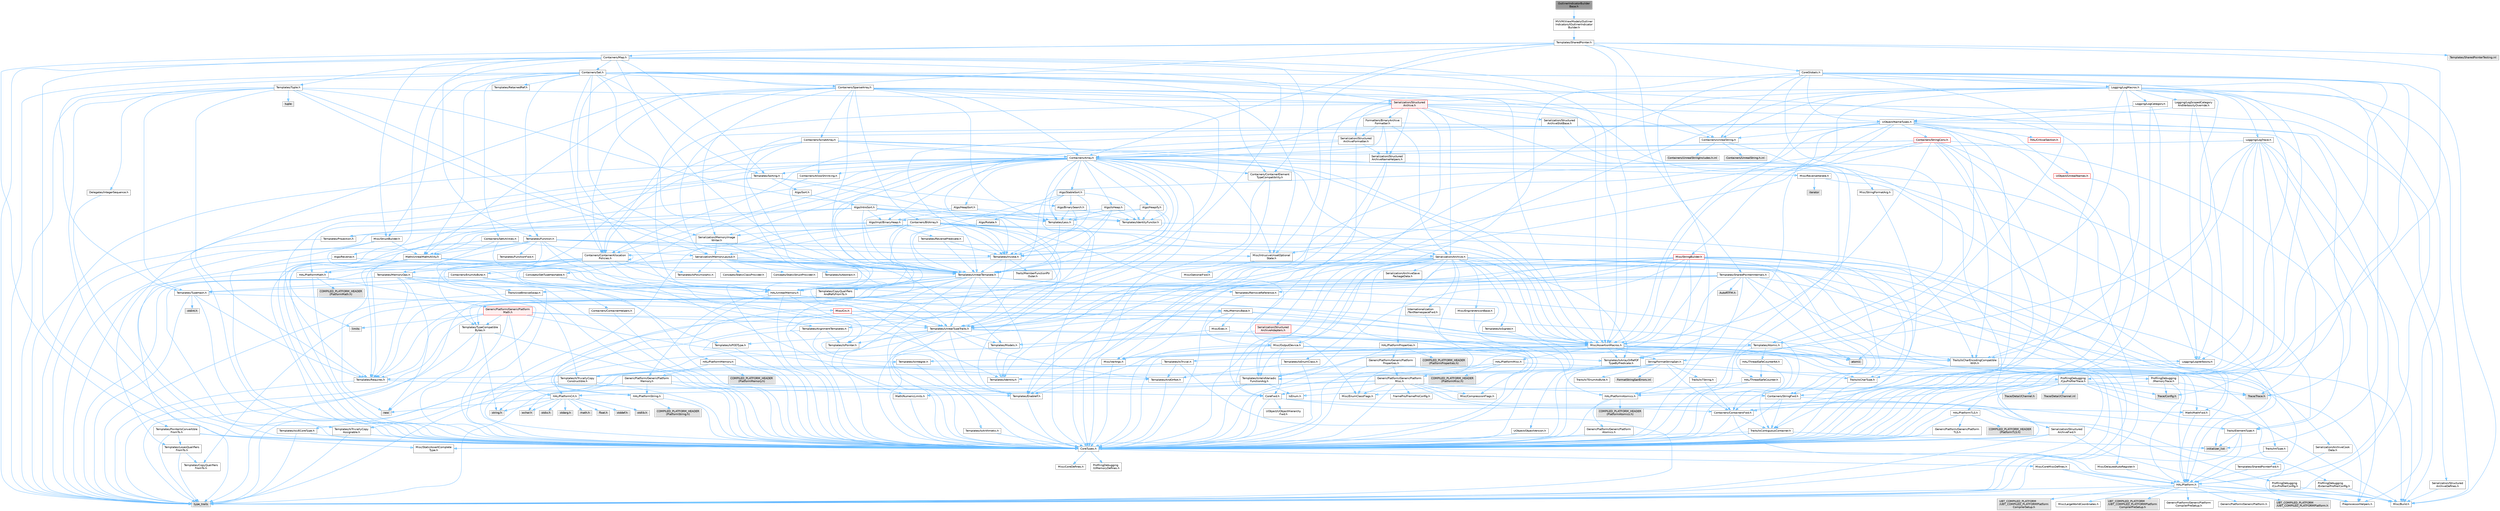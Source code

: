 digraph "OutlinerIndicatorBuilderBase.h"
{
 // INTERACTIVE_SVG=YES
 // LATEX_PDF_SIZE
  bgcolor="transparent";
  edge [fontname=Helvetica,fontsize=10,labelfontname=Helvetica,labelfontsize=10];
  node [fontname=Helvetica,fontsize=10,shape=box,height=0.2,width=0.4];
  Node1 [id="Node000001",label="OutlinerIndicatorBuilder\lBase.h",height=0.2,width=0.4,color="gray40", fillcolor="grey60", style="filled", fontcolor="black",tooltip=" "];
  Node1 -> Node2 [id="edge1_Node000001_Node000002",color="steelblue1",style="solid",tooltip=" "];
  Node2 [id="Node000002",label="MVVM/ViewModels/Outliner\lIndicators/IOutlinerIndicator\lBuilder.h",height=0.2,width=0.4,color="grey40", fillcolor="white", style="filled",URL="$d8/d37/IOutlinerIndicatorBuilder_8h.html",tooltip=" "];
  Node2 -> Node3 [id="edge2_Node000002_Node000003",color="steelblue1",style="solid",tooltip=" "];
  Node3 [id="Node000003",label="Templates/SharedPointer.h",height=0.2,width=0.4,color="grey40", fillcolor="white", style="filled",URL="$d2/d17/SharedPointer_8h.html",tooltip=" "];
  Node3 -> Node4 [id="edge3_Node000003_Node000004",color="steelblue1",style="solid",tooltip=" "];
  Node4 [id="Node000004",label="CoreTypes.h",height=0.2,width=0.4,color="grey40", fillcolor="white", style="filled",URL="$dc/dec/CoreTypes_8h.html",tooltip=" "];
  Node4 -> Node5 [id="edge4_Node000004_Node000005",color="steelblue1",style="solid",tooltip=" "];
  Node5 [id="Node000005",label="HAL/Platform.h",height=0.2,width=0.4,color="grey40", fillcolor="white", style="filled",URL="$d9/dd0/Platform_8h.html",tooltip=" "];
  Node5 -> Node6 [id="edge5_Node000005_Node000006",color="steelblue1",style="solid",tooltip=" "];
  Node6 [id="Node000006",label="Misc/Build.h",height=0.2,width=0.4,color="grey40", fillcolor="white", style="filled",URL="$d3/dbb/Build_8h.html",tooltip=" "];
  Node5 -> Node7 [id="edge6_Node000005_Node000007",color="steelblue1",style="solid",tooltip=" "];
  Node7 [id="Node000007",label="Misc/LargeWorldCoordinates.h",height=0.2,width=0.4,color="grey40", fillcolor="white", style="filled",URL="$d2/dcb/LargeWorldCoordinates_8h.html",tooltip=" "];
  Node5 -> Node8 [id="edge7_Node000005_Node000008",color="steelblue1",style="solid",tooltip=" "];
  Node8 [id="Node000008",label="type_traits",height=0.2,width=0.4,color="grey60", fillcolor="#E0E0E0", style="filled",tooltip=" "];
  Node5 -> Node9 [id="edge8_Node000005_Node000009",color="steelblue1",style="solid",tooltip=" "];
  Node9 [id="Node000009",label="PreprocessorHelpers.h",height=0.2,width=0.4,color="grey40", fillcolor="white", style="filled",URL="$db/ddb/PreprocessorHelpers_8h.html",tooltip=" "];
  Node5 -> Node10 [id="edge9_Node000005_Node000010",color="steelblue1",style="solid",tooltip=" "];
  Node10 [id="Node000010",label="UBT_COMPILED_PLATFORM\l/UBT_COMPILED_PLATFORMPlatform\lCompilerPreSetup.h",height=0.2,width=0.4,color="grey60", fillcolor="#E0E0E0", style="filled",tooltip=" "];
  Node5 -> Node11 [id="edge10_Node000005_Node000011",color="steelblue1",style="solid",tooltip=" "];
  Node11 [id="Node000011",label="GenericPlatform/GenericPlatform\lCompilerPreSetup.h",height=0.2,width=0.4,color="grey40", fillcolor="white", style="filled",URL="$d9/dc8/GenericPlatformCompilerPreSetup_8h.html",tooltip=" "];
  Node5 -> Node12 [id="edge11_Node000005_Node000012",color="steelblue1",style="solid",tooltip=" "];
  Node12 [id="Node000012",label="GenericPlatform/GenericPlatform.h",height=0.2,width=0.4,color="grey40", fillcolor="white", style="filled",URL="$d6/d84/GenericPlatform_8h.html",tooltip=" "];
  Node5 -> Node13 [id="edge12_Node000005_Node000013",color="steelblue1",style="solid",tooltip=" "];
  Node13 [id="Node000013",label="UBT_COMPILED_PLATFORM\l/UBT_COMPILED_PLATFORMPlatform.h",height=0.2,width=0.4,color="grey60", fillcolor="#E0E0E0", style="filled",tooltip=" "];
  Node5 -> Node14 [id="edge13_Node000005_Node000014",color="steelblue1",style="solid",tooltip=" "];
  Node14 [id="Node000014",label="UBT_COMPILED_PLATFORM\l/UBT_COMPILED_PLATFORMPlatform\lCompilerSetup.h",height=0.2,width=0.4,color="grey60", fillcolor="#E0E0E0", style="filled",tooltip=" "];
  Node4 -> Node15 [id="edge14_Node000004_Node000015",color="steelblue1",style="solid",tooltip=" "];
  Node15 [id="Node000015",label="ProfilingDebugging\l/UMemoryDefines.h",height=0.2,width=0.4,color="grey40", fillcolor="white", style="filled",URL="$d2/da2/UMemoryDefines_8h.html",tooltip=" "];
  Node4 -> Node16 [id="edge15_Node000004_Node000016",color="steelblue1",style="solid",tooltip=" "];
  Node16 [id="Node000016",label="Misc/CoreMiscDefines.h",height=0.2,width=0.4,color="grey40", fillcolor="white", style="filled",URL="$da/d38/CoreMiscDefines_8h.html",tooltip=" "];
  Node16 -> Node5 [id="edge16_Node000016_Node000005",color="steelblue1",style="solid",tooltip=" "];
  Node16 -> Node9 [id="edge17_Node000016_Node000009",color="steelblue1",style="solid",tooltip=" "];
  Node4 -> Node17 [id="edge18_Node000004_Node000017",color="steelblue1",style="solid",tooltip=" "];
  Node17 [id="Node000017",label="Misc/CoreDefines.h",height=0.2,width=0.4,color="grey40", fillcolor="white", style="filled",URL="$d3/dd2/CoreDefines_8h.html",tooltip=" "];
  Node3 -> Node18 [id="edge19_Node000003_Node000018",color="steelblue1",style="solid",tooltip=" "];
  Node18 [id="Node000018",label="Misc/IntrusiveUnsetOptional\lState.h",height=0.2,width=0.4,color="grey40", fillcolor="white", style="filled",URL="$d2/d0a/IntrusiveUnsetOptionalState_8h.html",tooltip=" "];
  Node18 -> Node19 [id="edge20_Node000018_Node000019",color="steelblue1",style="solid",tooltip=" "];
  Node19 [id="Node000019",label="Misc/OptionalFwd.h",height=0.2,width=0.4,color="grey40", fillcolor="white", style="filled",URL="$dc/d50/OptionalFwd_8h.html",tooltip=" "];
  Node3 -> Node20 [id="edge21_Node000003_Node000020",color="steelblue1",style="solid",tooltip=" "];
  Node20 [id="Node000020",label="Templates/PointerIsConvertible\lFromTo.h",height=0.2,width=0.4,color="grey40", fillcolor="white", style="filled",URL="$d6/d65/PointerIsConvertibleFromTo_8h.html",tooltip=" "];
  Node20 -> Node4 [id="edge22_Node000020_Node000004",color="steelblue1",style="solid",tooltip=" "];
  Node20 -> Node21 [id="edge23_Node000020_Node000021",color="steelblue1",style="solid",tooltip=" "];
  Node21 [id="Node000021",label="Misc/StaticAssertComplete\lType.h",height=0.2,width=0.4,color="grey40", fillcolor="white", style="filled",URL="$d5/d4e/StaticAssertCompleteType_8h.html",tooltip=" "];
  Node20 -> Node22 [id="edge24_Node000020_Node000022",color="steelblue1",style="solid",tooltip=" "];
  Node22 [id="Node000022",label="Templates/LosesQualifiers\lFromTo.h",height=0.2,width=0.4,color="grey40", fillcolor="white", style="filled",URL="$d2/db3/LosesQualifiersFromTo_8h.html",tooltip=" "];
  Node22 -> Node23 [id="edge25_Node000022_Node000023",color="steelblue1",style="solid",tooltip=" "];
  Node23 [id="Node000023",label="Templates/CopyQualifiers\lFromTo.h",height=0.2,width=0.4,color="grey40", fillcolor="white", style="filled",URL="$d5/db4/CopyQualifiersFromTo_8h.html",tooltip=" "];
  Node22 -> Node8 [id="edge26_Node000022_Node000008",color="steelblue1",style="solid",tooltip=" "];
  Node20 -> Node8 [id="edge27_Node000020_Node000008",color="steelblue1",style="solid",tooltip=" "];
  Node3 -> Node24 [id="edge28_Node000003_Node000024",color="steelblue1",style="solid",tooltip=" "];
  Node24 [id="Node000024",label="Misc/AssertionMacros.h",height=0.2,width=0.4,color="grey40", fillcolor="white", style="filled",URL="$d0/dfa/AssertionMacros_8h.html",tooltip=" "];
  Node24 -> Node4 [id="edge29_Node000024_Node000004",color="steelblue1",style="solid",tooltip=" "];
  Node24 -> Node5 [id="edge30_Node000024_Node000005",color="steelblue1",style="solid",tooltip=" "];
  Node24 -> Node25 [id="edge31_Node000024_Node000025",color="steelblue1",style="solid",tooltip=" "];
  Node25 [id="Node000025",label="HAL/PlatformMisc.h",height=0.2,width=0.4,color="grey40", fillcolor="white", style="filled",URL="$d0/df5/PlatformMisc_8h.html",tooltip=" "];
  Node25 -> Node4 [id="edge32_Node000025_Node000004",color="steelblue1",style="solid",tooltip=" "];
  Node25 -> Node26 [id="edge33_Node000025_Node000026",color="steelblue1",style="solid",tooltip=" "];
  Node26 [id="Node000026",label="GenericPlatform/GenericPlatform\lMisc.h",height=0.2,width=0.4,color="grey40", fillcolor="white", style="filled",URL="$db/d9a/GenericPlatformMisc_8h.html",tooltip=" "];
  Node26 -> Node27 [id="edge34_Node000026_Node000027",color="steelblue1",style="solid",tooltip=" "];
  Node27 [id="Node000027",label="Containers/StringFwd.h",height=0.2,width=0.4,color="grey40", fillcolor="white", style="filled",URL="$df/d37/StringFwd_8h.html",tooltip=" "];
  Node27 -> Node4 [id="edge35_Node000027_Node000004",color="steelblue1",style="solid",tooltip=" "];
  Node27 -> Node28 [id="edge36_Node000027_Node000028",color="steelblue1",style="solid",tooltip=" "];
  Node28 [id="Node000028",label="Traits/ElementType.h",height=0.2,width=0.4,color="grey40", fillcolor="white", style="filled",URL="$d5/d4f/ElementType_8h.html",tooltip=" "];
  Node28 -> Node5 [id="edge37_Node000028_Node000005",color="steelblue1",style="solid",tooltip=" "];
  Node28 -> Node29 [id="edge38_Node000028_Node000029",color="steelblue1",style="solid",tooltip=" "];
  Node29 [id="Node000029",label="initializer_list",height=0.2,width=0.4,color="grey60", fillcolor="#E0E0E0", style="filled",tooltip=" "];
  Node28 -> Node8 [id="edge39_Node000028_Node000008",color="steelblue1",style="solid",tooltip=" "];
  Node27 -> Node30 [id="edge40_Node000027_Node000030",color="steelblue1",style="solid",tooltip=" "];
  Node30 [id="Node000030",label="Traits/IsContiguousContainer.h",height=0.2,width=0.4,color="grey40", fillcolor="white", style="filled",URL="$d5/d3c/IsContiguousContainer_8h.html",tooltip=" "];
  Node30 -> Node4 [id="edge41_Node000030_Node000004",color="steelblue1",style="solid",tooltip=" "];
  Node30 -> Node21 [id="edge42_Node000030_Node000021",color="steelblue1",style="solid",tooltip=" "];
  Node30 -> Node29 [id="edge43_Node000030_Node000029",color="steelblue1",style="solid",tooltip=" "];
  Node26 -> Node31 [id="edge44_Node000026_Node000031",color="steelblue1",style="solid",tooltip=" "];
  Node31 [id="Node000031",label="CoreFwd.h",height=0.2,width=0.4,color="grey40", fillcolor="white", style="filled",URL="$d1/d1e/CoreFwd_8h.html",tooltip=" "];
  Node31 -> Node4 [id="edge45_Node000031_Node000004",color="steelblue1",style="solid",tooltip=" "];
  Node31 -> Node32 [id="edge46_Node000031_Node000032",color="steelblue1",style="solid",tooltip=" "];
  Node32 [id="Node000032",label="Containers/ContainersFwd.h",height=0.2,width=0.4,color="grey40", fillcolor="white", style="filled",URL="$d4/d0a/ContainersFwd_8h.html",tooltip=" "];
  Node32 -> Node5 [id="edge47_Node000032_Node000005",color="steelblue1",style="solid",tooltip=" "];
  Node32 -> Node4 [id="edge48_Node000032_Node000004",color="steelblue1",style="solid",tooltip=" "];
  Node32 -> Node30 [id="edge49_Node000032_Node000030",color="steelblue1",style="solid",tooltip=" "];
  Node31 -> Node33 [id="edge50_Node000031_Node000033",color="steelblue1",style="solid",tooltip=" "];
  Node33 [id="Node000033",label="Math/MathFwd.h",height=0.2,width=0.4,color="grey40", fillcolor="white", style="filled",URL="$d2/d10/MathFwd_8h.html",tooltip=" "];
  Node33 -> Node5 [id="edge51_Node000033_Node000005",color="steelblue1",style="solid",tooltip=" "];
  Node31 -> Node34 [id="edge52_Node000031_Node000034",color="steelblue1",style="solid",tooltip=" "];
  Node34 [id="Node000034",label="UObject/UObjectHierarchy\lFwd.h",height=0.2,width=0.4,color="grey40", fillcolor="white", style="filled",URL="$d3/d13/UObjectHierarchyFwd_8h.html",tooltip=" "];
  Node26 -> Node4 [id="edge53_Node000026_Node000004",color="steelblue1",style="solid",tooltip=" "];
  Node26 -> Node35 [id="edge54_Node000026_Node000035",color="steelblue1",style="solid",tooltip=" "];
  Node35 [id="Node000035",label="FramePro/FrameProConfig.h",height=0.2,width=0.4,color="grey40", fillcolor="white", style="filled",URL="$d7/d90/FrameProConfig_8h.html",tooltip=" "];
  Node26 -> Node36 [id="edge55_Node000026_Node000036",color="steelblue1",style="solid",tooltip=" "];
  Node36 [id="Node000036",label="HAL/PlatformCrt.h",height=0.2,width=0.4,color="grey40", fillcolor="white", style="filled",URL="$d8/d75/PlatformCrt_8h.html",tooltip=" "];
  Node36 -> Node37 [id="edge56_Node000036_Node000037",color="steelblue1",style="solid",tooltip=" "];
  Node37 [id="Node000037",label="new",height=0.2,width=0.4,color="grey60", fillcolor="#E0E0E0", style="filled",tooltip=" "];
  Node36 -> Node38 [id="edge57_Node000036_Node000038",color="steelblue1",style="solid",tooltip=" "];
  Node38 [id="Node000038",label="wchar.h",height=0.2,width=0.4,color="grey60", fillcolor="#E0E0E0", style="filled",tooltip=" "];
  Node36 -> Node39 [id="edge58_Node000036_Node000039",color="steelblue1",style="solid",tooltip=" "];
  Node39 [id="Node000039",label="stddef.h",height=0.2,width=0.4,color="grey60", fillcolor="#E0E0E0", style="filled",tooltip=" "];
  Node36 -> Node40 [id="edge59_Node000036_Node000040",color="steelblue1",style="solid",tooltip=" "];
  Node40 [id="Node000040",label="stdlib.h",height=0.2,width=0.4,color="grey60", fillcolor="#E0E0E0", style="filled",tooltip=" "];
  Node36 -> Node41 [id="edge60_Node000036_Node000041",color="steelblue1",style="solid",tooltip=" "];
  Node41 [id="Node000041",label="stdio.h",height=0.2,width=0.4,color="grey60", fillcolor="#E0E0E0", style="filled",tooltip=" "];
  Node36 -> Node42 [id="edge61_Node000036_Node000042",color="steelblue1",style="solid",tooltip=" "];
  Node42 [id="Node000042",label="stdarg.h",height=0.2,width=0.4,color="grey60", fillcolor="#E0E0E0", style="filled",tooltip=" "];
  Node36 -> Node43 [id="edge62_Node000036_Node000043",color="steelblue1",style="solid",tooltip=" "];
  Node43 [id="Node000043",label="math.h",height=0.2,width=0.4,color="grey60", fillcolor="#E0E0E0", style="filled",tooltip=" "];
  Node36 -> Node44 [id="edge63_Node000036_Node000044",color="steelblue1",style="solid",tooltip=" "];
  Node44 [id="Node000044",label="float.h",height=0.2,width=0.4,color="grey60", fillcolor="#E0E0E0", style="filled",tooltip=" "];
  Node36 -> Node45 [id="edge64_Node000036_Node000045",color="steelblue1",style="solid",tooltip=" "];
  Node45 [id="Node000045",label="string.h",height=0.2,width=0.4,color="grey60", fillcolor="#E0E0E0", style="filled",tooltip=" "];
  Node26 -> Node46 [id="edge65_Node000026_Node000046",color="steelblue1",style="solid",tooltip=" "];
  Node46 [id="Node000046",label="Math/NumericLimits.h",height=0.2,width=0.4,color="grey40", fillcolor="white", style="filled",URL="$df/d1b/NumericLimits_8h.html",tooltip=" "];
  Node46 -> Node4 [id="edge66_Node000046_Node000004",color="steelblue1",style="solid",tooltip=" "];
  Node26 -> Node47 [id="edge67_Node000026_Node000047",color="steelblue1",style="solid",tooltip=" "];
  Node47 [id="Node000047",label="Misc/CompressionFlags.h",height=0.2,width=0.4,color="grey40", fillcolor="white", style="filled",URL="$d9/d76/CompressionFlags_8h.html",tooltip=" "];
  Node26 -> Node48 [id="edge68_Node000026_Node000048",color="steelblue1",style="solid",tooltip=" "];
  Node48 [id="Node000048",label="Misc/EnumClassFlags.h",height=0.2,width=0.4,color="grey40", fillcolor="white", style="filled",URL="$d8/de7/EnumClassFlags_8h.html",tooltip=" "];
  Node26 -> Node49 [id="edge69_Node000026_Node000049",color="steelblue1",style="solid",tooltip=" "];
  Node49 [id="Node000049",label="ProfilingDebugging\l/CsvProfilerConfig.h",height=0.2,width=0.4,color="grey40", fillcolor="white", style="filled",URL="$d3/d88/CsvProfilerConfig_8h.html",tooltip=" "];
  Node49 -> Node6 [id="edge70_Node000049_Node000006",color="steelblue1",style="solid",tooltip=" "];
  Node26 -> Node50 [id="edge71_Node000026_Node000050",color="steelblue1",style="solid",tooltip=" "];
  Node50 [id="Node000050",label="ProfilingDebugging\l/ExternalProfilerConfig.h",height=0.2,width=0.4,color="grey40", fillcolor="white", style="filled",URL="$d3/dbb/ExternalProfilerConfig_8h.html",tooltip=" "];
  Node50 -> Node6 [id="edge72_Node000050_Node000006",color="steelblue1",style="solid",tooltip=" "];
  Node25 -> Node51 [id="edge73_Node000025_Node000051",color="steelblue1",style="solid",tooltip=" "];
  Node51 [id="Node000051",label="COMPILED_PLATFORM_HEADER\l(PlatformMisc.h)",height=0.2,width=0.4,color="grey60", fillcolor="#E0E0E0", style="filled",tooltip=" "];
  Node25 -> Node52 [id="edge74_Node000025_Node000052",color="steelblue1",style="solid",tooltip=" "];
  Node52 [id="Node000052",label="ProfilingDebugging\l/CpuProfilerTrace.h",height=0.2,width=0.4,color="grey40", fillcolor="white", style="filled",URL="$da/dcb/CpuProfilerTrace_8h.html",tooltip=" "];
  Node52 -> Node4 [id="edge75_Node000052_Node000004",color="steelblue1",style="solid",tooltip=" "];
  Node52 -> Node32 [id="edge76_Node000052_Node000032",color="steelblue1",style="solid",tooltip=" "];
  Node52 -> Node53 [id="edge77_Node000052_Node000053",color="steelblue1",style="solid",tooltip=" "];
  Node53 [id="Node000053",label="HAL/PlatformAtomics.h",height=0.2,width=0.4,color="grey40", fillcolor="white", style="filled",URL="$d3/d36/PlatformAtomics_8h.html",tooltip=" "];
  Node53 -> Node4 [id="edge78_Node000053_Node000004",color="steelblue1",style="solid",tooltip=" "];
  Node53 -> Node54 [id="edge79_Node000053_Node000054",color="steelblue1",style="solid",tooltip=" "];
  Node54 [id="Node000054",label="GenericPlatform/GenericPlatform\lAtomics.h",height=0.2,width=0.4,color="grey40", fillcolor="white", style="filled",URL="$da/d72/GenericPlatformAtomics_8h.html",tooltip=" "];
  Node54 -> Node4 [id="edge80_Node000054_Node000004",color="steelblue1",style="solid",tooltip=" "];
  Node53 -> Node55 [id="edge81_Node000053_Node000055",color="steelblue1",style="solid",tooltip=" "];
  Node55 [id="Node000055",label="COMPILED_PLATFORM_HEADER\l(PlatformAtomics.h)",height=0.2,width=0.4,color="grey60", fillcolor="#E0E0E0", style="filled",tooltip=" "];
  Node52 -> Node9 [id="edge82_Node000052_Node000009",color="steelblue1",style="solid",tooltip=" "];
  Node52 -> Node6 [id="edge83_Node000052_Node000006",color="steelblue1",style="solid",tooltip=" "];
  Node52 -> Node56 [id="edge84_Node000052_Node000056",color="steelblue1",style="solid",tooltip=" "];
  Node56 [id="Node000056",label="Trace/Config.h",height=0.2,width=0.4,color="grey60", fillcolor="#E0E0E0", style="filled",tooltip=" "];
  Node52 -> Node57 [id="edge85_Node000052_Node000057",color="steelblue1",style="solid",tooltip=" "];
  Node57 [id="Node000057",label="Trace/Detail/Channel.h",height=0.2,width=0.4,color="grey60", fillcolor="#E0E0E0", style="filled",tooltip=" "];
  Node52 -> Node58 [id="edge86_Node000052_Node000058",color="steelblue1",style="solid",tooltip=" "];
  Node58 [id="Node000058",label="Trace/Detail/Channel.inl",height=0.2,width=0.4,color="grey60", fillcolor="#E0E0E0", style="filled",tooltip=" "];
  Node52 -> Node59 [id="edge87_Node000052_Node000059",color="steelblue1",style="solid",tooltip=" "];
  Node59 [id="Node000059",label="Trace/Trace.h",height=0.2,width=0.4,color="grey60", fillcolor="#E0E0E0", style="filled",tooltip=" "];
  Node24 -> Node9 [id="edge88_Node000024_Node000009",color="steelblue1",style="solid",tooltip=" "];
  Node24 -> Node60 [id="edge89_Node000024_Node000060",color="steelblue1",style="solid",tooltip=" "];
  Node60 [id="Node000060",label="Templates/EnableIf.h",height=0.2,width=0.4,color="grey40", fillcolor="white", style="filled",URL="$d7/d60/EnableIf_8h.html",tooltip=" "];
  Node60 -> Node4 [id="edge90_Node000060_Node000004",color="steelblue1",style="solid",tooltip=" "];
  Node24 -> Node61 [id="edge91_Node000024_Node000061",color="steelblue1",style="solid",tooltip=" "];
  Node61 [id="Node000061",label="Templates/IsArrayOrRefOf\lTypeByPredicate.h",height=0.2,width=0.4,color="grey40", fillcolor="white", style="filled",URL="$d6/da1/IsArrayOrRefOfTypeByPredicate_8h.html",tooltip=" "];
  Node61 -> Node4 [id="edge92_Node000061_Node000004",color="steelblue1",style="solid",tooltip=" "];
  Node24 -> Node62 [id="edge93_Node000024_Node000062",color="steelblue1",style="solid",tooltip=" "];
  Node62 [id="Node000062",label="Templates/IsValidVariadic\lFunctionArg.h",height=0.2,width=0.4,color="grey40", fillcolor="white", style="filled",URL="$d0/dc8/IsValidVariadicFunctionArg_8h.html",tooltip=" "];
  Node62 -> Node4 [id="edge94_Node000062_Node000004",color="steelblue1",style="solid",tooltip=" "];
  Node62 -> Node63 [id="edge95_Node000062_Node000063",color="steelblue1",style="solid",tooltip=" "];
  Node63 [id="Node000063",label="IsEnum.h",height=0.2,width=0.4,color="grey40", fillcolor="white", style="filled",URL="$d4/de5/IsEnum_8h.html",tooltip=" "];
  Node62 -> Node8 [id="edge96_Node000062_Node000008",color="steelblue1",style="solid",tooltip=" "];
  Node24 -> Node64 [id="edge97_Node000024_Node000064",color="steelblue1",style="solid",tooltip=" "];
  Node64 [id="Node000064",label="Traits/IsCharEncodingCompatible\lWith.h",height=0.2,width=0.4,color="grey40", fillcolor="white", style="filled",URL="$df/dd1/IsCharEncodingCompatibleWith_8h.html",tooltip=" "];
  Node64 -> Node8 [id="edge98_Node000064_Node000008",color="steelblue1",style="solid",tooltip=" "];
  Node64 -> Node65 [id="edge99_Node000064_Node000065",color="steelblue1",style="solid",tooltip=" "];
  Node65 [id="Node000065",label="Traits/IsCharType.h",height=0.2,width=0.4,color="grey40", fillcolor="white", style="filled",URL="$db/d51/IsCharType_8h.html",tooltip=" "];
  Node65 -> Node4 [id="edge100_Node000065_Node000004",color="steelblue1",style="solid",tooltip=" "];
  Node24 -> Node66 [id="edge101_Node000024_Node000066",color="steelblue1",style="solid",tooltip=" "];
  Node66 [id="Node000066",label="Misc/VarArgs.h",height=0.2,width=0.4,color="grey40", fillcolor="white", style="filled",URL="$d5/d6f/VarArgs_8h.html",tooltip=" "];
  Node66 -> Node4 [id="edge102_Node000066_Node000004",color="steelblue1",style="solid",tooltip=" "];
  Node24 -> Node67 [id="edge103_Node000024_Node000067",color="steelblue1",style="solid",tooltip=" "];
  Node67 [id="Node000067",label="String/FormatStringSan.h",height=0.2,width=0.4,color="grey40", fillcolor="white", style="filled",URL="$d3/d8b/FormatStringSan_8h.html",tooltip=" "];
  Node67 -> Node8 [id="edge104_Node000067_Node000008",color="steelblue1",style="solid",tooltip=" "];
  Node67 -> Node4 [id="edge105_Node000067_Node000004",color="steelblue1",style="solid",tooltip=" "];
  Node67 -> Node68 [id="edge106_Node000067_Node000068",color="steelblue1",style="solid",tooltip=" "];
  Node68 [id="Node000068",label="Templates/Requires.h",height=0.2,width=0.4,color="grey40", fillcolor="white", style="filled",URL="$dc/d96/Requires_8h.html",tooltip=" "];
  Node68 -> Node60 [id="edge107_Node000068_Node000060",color="steelblue1",style="solid",tooltip=" "];
  Node68 -> Node8 [id="edge108_Node000068_Node000008",color="steelblue1",style="solid",tooltip=" "];
  Node67 -> Node69 [id="edge109_Node000067_Node000069",color="steelblue1",style="solid",tooltip=" "];
  Node69 [id="Node000069",label="Templates/Identity.h",height=0.2,width=0.4,color="grey40", fillcolor="white", style="filled",URL="$d0/dd5/Identity_8h.html",tooltip=" "];
  Node67 -> Node62 [id="edge110_Node000067_Node000062",color="steelblue1",style="solid",tooltip=" "];
  Node67 -> Node65 [id="edge111_Node000067_Node000065",color="steelblue1",style="solid",tooltip=" "];
  Node67 -> Node70 [id="edge112_Node000067_Node000070",color="steelblue1",style="solid",tooltip=" "];
  Node70 [id="Node000070",label="Traits/IsTEnumAsByte.h",height=0.2,width=0.4,color="grey40", fillcolor="white", style="filled",URL="$d1/de6/IsTEnumAsByte_8h.html",tooltip=" "];
  Node67 -> Node71 [id="edge113_Node000067_Node000071",color="steelblue1",style="solid",tooltip=" "];
  Node71 [id="Node000071",label="Traits/IsTString.h",height=0.2,width=0.4,color="grey40", fillcolor="white", style="filled",URL="$d0/df8/IsTString_8h.html",tooltip=" "];
  Node71 -> Node32 [id="edge114_Node000071_Node000032",color="steelblue1",style="solid",tooltip=" "];
  Node67 -> Node32 [id="edge115_Node000067_Node000032",color="steelblue1",style="solid",tooltip=" "];
  Node67 -> Node72 [id="edge116_Node000067_Node000072",color="steelblue1",style="solid",tooltip=" "];
  Node72 [id="Node000072",label="FormatStringSanErrors.inl",height=0.2,width=0.4,color="grey60", fillcolor="#E0E0E0", style="filled",tooltip=" "];
  Node24 -> Node73 [id="edge117_Node000024_Node000073",color="steelblue1",style="solid",tooltip=" "];
  Node73 [id="Node000073",label="atomic",height=0.2,width=0.4,color="grey60", fillcolor="#E0E0E0", style="filled",tooltip=" "];
  Node3 -> Node74 [id="edge118_Node000003_Node000074",color="steelblue1",style="solid",tooltip=" "];
  Node74 [id="Node000074",label="HAL/UnrealMemory.h",height=0.2,width=0.4,color="grey40", fillcolor="white", style="filled",URL="$d9/d96/UnrealMemory_8h.html",tooltip=" "];
  Node74 -> Node4 [id="edge119_Node000074_Node000004",color="steelblue1",style="solid",tooltip=" "];
  Node74 -> Node75 [id="edge120_Node000074_Node000075",color="steelblue1",style="solid",tooltip=" "];
  Node75 [id="Node000075",label="GenericPlatform/GenericPlatform\lMemory.h",height=0.2,width=0.4,color="grey40", fillcolor="white", style="filled",URL="$dd/d22/GenericPlatformMemory_8h.html",tooltip=" "];
  Node75 -> Node31 [id="edge121_Node000075_Node000031",color="steelblue1",style="solid",tooltip=" "];
  Node75 -> Node4 [id="edge122_Node000075_Node000004",color="steelblue1",style="solid",tooltip=" "];
  Node75 -> Node76 [id="edge123_Node000075_Node000076",color="steelblue1",style="solid",tooltip=" "];
  Node76 [id="Node000076",label="HAL/PlatformString.h",height=0.2,width=0.4,color="grey40", fillcolor="white", style="filled",URL="$db/db5/PlatformString_8h.html",tooltip=" "];
  Node76 -> Node4 [id="edge124_Node000076_Node000004",color="steelblue1",style="solid",tooltip=" "];
  Node76 -> Node77 [id="edge125_Node000076_Node000077",color="steelblue1",style="solid",tooltip=" "];
  Node77 [id="Node000077",label="COMPILED_PLATFORM_HEADER\l(PlatformString.h)",height=0.2,width=0.4,color="grey60", fillcolor="#E0E0E0", style="filled",tooltip=" "];
  Node75 -> Node45 [id="edge126_Node000075_Node000045",color="steelblue1",style="solid",tooltip=" "];
  Node75 -> Node38 [id="edge127_Node000075_Node000038",color="steelblue1",style="solid",tooltip=" "];
  Node74 -> Node78 [id="edge128_Node000074_Node000078",color="steelblue1",style="solid",tooltip=" "];
  Node78 [id="Node000078",label="HAL/MemoryBase.h",height=0.2,width=0.4,color="grey40", fillcolor="white", style="filled",URL="$d6/d9f/MemoryBase_8h.html",tooltip=" "];
  Node78 -> Node4 [id="edge129_Node000078_Node000004",color="steelblue1",style="solid",tooltip=" "];
  Node78 -> Node53 [id="edge130_Node000078_Node000053",color="steelblue1",style="solid",tooltip=" "];
  Node78 -> Node36 [id="edge131_Node000078_Node000036",color="steelblue1",style="solid",tooltip=" "];
  Node78 -> Node79 [id="edge132_Node000078_Node000079",color="steelblue1",style="solid",tooltip=" "];
  Node79 [id="Node000079",label="Misc/Exec.h",height=0.2,width=0.4,color="grey40", fillcolor="white", style="filled",URL="$de/ddb/Exec_8h.html",tooltip=" "];
  Node79 -> Node4 [id="edge133_Node000079_Node000004",color="steelblue1",style="solid",tooltip=" "];
  Node79 -> Node24 [id="edge134_Node000079_Node000024",color="steelblue1",style="solid",tooltip=" "];
  Node78 -> Node80 [id="edge135_Node000078_Node000080",color="steelblue1",style="solid",tooltip=" "];
  Node80 [id="Node000080",label="Misc/OutputDevice.h",height=0.2,width=0.4,color="grey40", fillcolor="white", style="filled",URL="$d7/d32/OutputDevice_8h.html",tooltip=" "];
  Node80 -> Node31 [id="edge136_Node000080_Node000031",color="steelblue1",style="solid",tooltip=" "];
  Node80 -> Node4 [id="edge137_Node000080_Node000004",color="steelblue1",style="solid",tooltip=" "];
  Node80 -> Node81 [id="edge138_Node000080_Node000081",color="steelblue1",style="solid",tooltip=" "];
  Node81 [id="Node000081",label="Logging/LogVerbosity.h",height=0.2,width=0.4,color="grey40", fillcolor="white", style="filled",URL="$d2/d8f/LogVerbosity_8h.html",tooltip=" "];
  Node81 -> Node4 [id="edge139_Node000081_Node000004",color="steelblue1",style="solid",tooltip=" "];
  Node80 -> Node66 [id="edge140_Node000080_Node000066",color="steelblue1",style="solid",tooltip=" "];
  Node80 -> Node61 [id="edge141_Node000080_Node000061",color="steelblue1",style="solid",tooltip=" "];
  Node80 -> Node62 [id="edge142_Node000080_Node000062",color="steelblue1",style="solid",tooltip=" "];
  Node80 -> Node64 [id="edge143_Node000080_Node000064",color="steelblue1",style="solid",tooltip=" "];
  Node78 -> Node82 [id="edge144_Node000078_Node000082",color="steelblue1",style="solid",tooltip=" "];
  Node82 [id="Node000082",label="Templates/Atomic.h",height=0.2,width=0.4,color="grey40", fillcolor="white", style="filled",URL="$d3/d91/Atomic_8h.html",tooltip=" "];
  Node82 -> Node83 [id="edge145_Node000082_Node000083",color="steelblue1",style="solid",tooltip=" "];
  Node83 [id="Node000083",label="HAL/ThreadSafeCounter.h",height=0.2,width=0.4,color="grey40", fillcolor="white", style="filled",URL="$dc/dc9/ThreadSafeCounter_8h.html",tooltip=" "];
  Node83 -> Node4 [id="edge146_Node000083_Node000004",color="steelblue1",style="solid",tooltip=" "];
  Node83 -> Node53 [id="edge147_Node000083_Node000053",color="steelblue1",style="solid",tooltip=" "];
  Node82 -> Node84 [id="edge148_Node000082_Node000084",color="steelblue1",style="solid",tooltip=" "];
  Node84 [id="Node000084",label="HAL/ThreadSafeCounter64.h",height=0.2,width=0.4,color="grey40", fillcolor="white", style="filled",URL="$d0/d12/ThreadSafeCounter64_8h.html",tooltip=" "];
  Node84 -> Node4 [id="edge149_Node000084_Node000004",color="steelblue1",style="solid",tooltip=" "];
  Node84 -> Node83 [id="edge150_Node000084_Node000083",color="steelblue1",style="solid",tooltip=" "];
  Node82 -> Node85 [id="edge151_Node000082_Node000085",color="steelblue1",style="solid",tooltip=" "];
  Node85 [id="Node000085",label="Templates/IsIntegral.h",height=0.2,width=0.4,color="grey40", fillcolor="white", style="filled",URL="$da/d64/IsIntegral_8h.html",tooltip=" "];
  Node85 -> Node4 [id="edge152_Node000085_Node000004",color="steelblue1",style="solid",tooltip=" "];
  Node82 -> Node86 [id="edge153_Node000082_Node000086",color="steelblue1",style="solid",tooltip=" "];
  Node86 [id="Node000086",label="Templates/IsTrivial.h",height=0.2,width=0.4,color="grey40", fillcolor="white", style="filled",URL="$da/d4c/IsTrivial_8h.html",tooltip=" "];
  Node86 -> Node87 [id="edge154_Node000086_Node000087",color="steelblue1",style="solid",tooltip=" "];
  Node87 [id="Node000087",label="Templates/AndOrNot.h",height=0.2,width=0.4,color="grey40", fillcolor="white", style="filled",URL="$db/d0a/AndOrNot_8h.html",tooltip=" "];
  Node87 -> Node4 [id="edge155_Node000087_Node000004",color="steelblue1",style="solid",tooltip=" "];
  Node86 -> Node88 [id="edge156_Node000086_Node000088",color="steelblue1",style="solid",tooltip=" "];
  Node88 [id="Node000088",label="Templates/IsTriviallyCopy\lConstructible.h",height=0.2,width=0.4,color="grey40", fillcolor="white", style="filled",URL="$d3/d78/IsTriviallyCopyConstructible_8h.html",tooltip=" "];
  Node88 -> Node4 [id="edge157_Node000088_Node000004",color="steelblue1",style="solid",tooltip=" "];
  Node88 -> Node8 [id="edge158_Node000088_Node000008",color="steelblue1",style="solid",tooltip=" "];
  Node86 -> Node89 [id="edge159_Node000086_Node000089",color="steelblue1",style="solid",tooltip=" "];
  Node89 [id="Node000089",label="Templates/IsTriviallyCopy\lAssignable.h",height=0.2,width=0.4,color="grey40", fillcolor="white", style="filled",URL="$d2/df2/IsTriviallyCopyAssignable_8h.html",tooltip=" "];
  Node89 -> Node4 [id="edge160_Node000089_Node000004",color="steelblue1",style="solid",tooltip=" "];
  Node89 -> Node8 [id="edge161_Node000089_Node000008",color="steelblue1",style="solid",tooltip=" "];
  Node86 -> Node8 [id="edge162_Node000086_Node000008",color="steelblue1",style="solid",tooltip=" "];
  Node82 -> Node90 [id="edge163_Node000082_Node000090",color="steelblue1",style="solid",tooltip=" "];
  Node90 [id="Node000090",label="Traits/IntType.h",height=0.2,width=0.4,color="grey40", fillcolor="white", style="filled",URL="$d7/deb/IntType_8h.html",tooltip=" "];
  Node90 -> Node5 [id="edge164_Node000090_Node000005",color="steelblue1",style="solid",tooltip=" "];
  Node82 -> Node73 [id="edge165_Node000082_Node000073",color="steelblue1",style="solid",tooltip=" "];
  Node74 -> Node91 [id="edge166_Node000074_Node000091",color="steelblue1",style="solid",tooltip=" "];
  Node91 [id="Node000091",label="HAL/PlatformMemory.h",height=0.2,width=0.4,color="grey40", fillcolor="white", style="filled",URL="$de/d68/PlatformMemory_8h.html",tooltip=" "];
  Node91 -> Node4 [id="edge167_Node000091_Node000004",color="steelblue1",style="solid",tooltip=" "];
  Node91 -> Node75 [id="edge168_Node000091_Node000075",color="steelblue1",style="solid",tooltip=" "];
  Node91 -> Node92 [id="edge169_Node000091_Node000092",color="steelblue1",style="solid",tooltip=" "];
  Node92 [id="Node000092",label="COMPILED_PLATFORM_HEADER\l(PlatformMemory.h)",height=0.2,width=0.4,color="grey60", fillcolor="#E0E0E0", style="filled",tooltip=" "];
  Node74 -> Node93 [id="edge170_Node000074_Node000093",color="steelblue1",style="solid",tooltip=" "];
  Node93 [id="Node000093",label="ProfilingDebugging\l/MemoryTrace.h",height=0.2,width=0.4,color="grey40", fillcolor="white", style="filled",URL="$da/dd7/MemoryTrace_8h.html",tooltip=" "];
  Node93 -> Node5 [id="edge171_Node000093_Node000005",color="steelblue1",style="solid",tooltip=" "];
  Node93 -> Node48 [id="edge172_Node000093_Node000048",color="steelblue1",style="solid",tooltip=" "];
  Node93 -> Node56 [id="edge173_Node000093_Node000056",color="steelblue1",style="solid",tooltip=" "];
  Node93 -> Node59 [id="edge174_Node000093_Node000059",color="steelblue1",style="solid",tooltip=" "];
  Node74 -> Node94 [id="edge175_Node000074_Node000094",color="steelblue1",style="solid",tooltip=" "];
  Node94 [id="Node000094",label="Templates/IsPointer.h",height=0.2,width=0.4,color="grey40", fillcolor="white", style="filled",URL="$d7/d05/IsPointer_8h.html",tooltip=" "];
  Node94 -> Node4 [id="edge176_Node000094_Node000004",color="steelblue1",style="solid",tooltip=" "];
  Node3 -> Node95 [id="edge177_Node000003_Node000095",color="steelblue1",style="solid",tooltip=" "];
  Node95 [id="Node000095",label="Containers/Array.h",height=0.2,width=0.4,color="grey40", fillcolor="white", style="filled",URL="$df/dd0/Array_8h.html",tooltip=" "];
  Node95 -> Node4 [id="edge178_Node000095_Node000004",color="steelblue1",style="solid",tooltip=" "];
  Node95 -> Node24 [id="edge179_Node000095_Node000024",color="steelblue1",style="solid",tooltip=" "];
  Node95 -> Node18 [id="edge180_Node000095_Node000018",color="steelblue1",style="solid",tooltip=" "];
  Node95 -> Node96 [id="edge181_Node000095_Node000096",color="steelblue1",style="solid",tooltip=" "];
  Node96 [id="Node000096",label="Misc/ReverseIterate.h",height=0.2,width=0.4,color="grey40", fillcolor="white", style="filled",URL="$db/de3/ReverseIterate_8h.html",tooltip=" "];
  Node96 -> Node5 [id="edge182_Node000096_Node000005",color="steelblue1",style="solid",tooltip=" "];
  Node96 -> Node97 [id="edge183_Node000096_Node000097",color="steelblue1",style="solid",tooltip=" "];
  Node97 [id="Node000097",label="iterator",height=0.2,width=0.4,color="grey60", fillcolor="#E0E0E0", style="filled",tooltip=" "];
  Node95 -> Node74 [id="edge184_Node000095_Node000074",color="steelblue1",style="solid",tooltip=" "];
  Node95 -> Node98 [id="edge185_Node000095_Node000098",color="steelblue1",style="solid",tooltip=" "];
  Node98 [id="Node000098",label="Templates/UnrealTypeTraits.h",height=0.2,width=0.4,color="grey40", fillcolor="white", style="filled",URL="$d2/d2d/UnrealTypeTraits_8h.html",tooltip=" "];
  Node98 -> Node4 [id="edge186_Node000098_Node000004",color="steelblue1",style="solid",tooltip=" "];
  Node98 -> Node94 [id="edge187_Node000098_Node000094",color="steelblue1",style="solid",tooltip=" "];
  Node98 -> Node24 [id="edge188_Node000098_Node000024",color="steelblue1",style="solid",tooltip=" "];
  Node98 -> Node87 [id="edge189_Node000098_Node000087",color="steelblue1",style="solid",tooltip=" "];
  Node98 -> Node60 [id="edge190_Node000098_Node000060",color="steelblue1",style="solid",tooltip=" "];
  Node98 -> Node99 [id="edge191_Node000098_Node000099",color="steelblue1",style="solid",tooltip=" "];
  Node99 [id="Node000099",label="Templates/IsArithmetic.h",height=0.2,width=0.4,color="grey40", fillcolor="white", style="filled",URL="$d2/d5d/IsArithmetic_8h.html",tooltip=" "];
  Node99 -> Node4 [id="edge192_Node000099_Node000004",color="steelblue1",style="solid",tooltip=" "];
  Node98 -> Node63 [id="edge193_Node000098_Node000063",color="steelblue1",style="solid",tooltip=" "];
  Node98 -> Node100 [id="edge194_Node000098_Node000100",color="steelblue1",style="solid",tooltip=" "];
  Node100 [id="Node000100",label="Templates/Models.h",height=0.2,width=0.4,color="grey40", fillcolor="white", style="filled",URL="$d3/d0c/Models_8h.html",tooltip=" "];
  Node100 -> Node69 [id="edge195_Node000100_Node000069",color="steelblue1",style="solid",tooltip=" "];
  Node98 -> Node101 [id="edge196_Node000098_Node000101",color="steelblue1",style="solid",tooltip=" "];
  Node101 [id="Node000101",label="Templates/IsPODType.h",height=0.2,width=0.4,color="grey40", fillcolor="white", style="filled",URL="$d7/db1/IsPODType_8h.html",tooltip=" "];
  Node101 -> Node4 [id="edge197_Node000101_Node000004",color="steelblue1",style="solid",tooltip=" "];
  Node98 -> Node102 [id="edge198_Node000098_Node000102",color="steelblue1",style="solid",tooltip=" "];
  Node102 [id="Node000102",label="Templates/IsUECoreType.h",height=0.2,width=0.4,color="grey40", fillcolor="white", style="filled",URL="$d1/db8/IsUECoreType_8h.html",tooltip=" "];
  Node102 -> Node4 [id="edge199_Node000102_Node000004",color="steelblue1",style="solid",tooltip=" "];
  Node102 -> Node8 [id="edge200_Node000102_Node000008",color="steelblue1",style="solid",tooltip=" "];
  Node98 -> Node88 [id="edge201_Node000098_Node000088",color="steelblue1",style="solid",tooltip=" "];
  Node95 -> Node103 [id="edge202_Node000095_Node000103",color="steelblue1",style="solid",tooltip=" "];
  Node103 [id="Node000103",label="Templates/UnrealTemplate.h",height=0.2,width=0.4,color="grey40", fillcolor="white", style="filled",URL="$d4/d24/UnrealTemplate_8h.html",tooltip=" "];
  Node103 -> Node4 [id="edge203_Node000103_Node000004",color="steelblue1",style="solid",tooltip=" "];
  Node103 -> Node94 [id="edge204_Node000103_Node000094",color="steelblue1",style="solid",tooltip=" "];
  Node103 -> Node74 [id="edge205_Node000103_Node000074",color="steelblue1",style="solid",tooltip=" "];
  Node103 -> Node104 [id="edge206_Node000103_Node000104",color="steelblue1",style="solid",tooltip=" "];
  Node104 [id="Node000104",label="Templates/CopyQualifiers\lAndRefsFromTo.h",height=0.2,width=0.4,color="grey40", fillcolor="white", style="filled",URL="$d3/db3/CopyQualifiersAndRefsFromTo_8h.html",tooltip=" "];
  Node104 -> Node23 [id="edge207_Node000104_Node000023",color="steelblue1",style="solid",tooltip=" "];
  Node103 -> Node98 [id="edge208_Node000103_Node000098",color="steelblue1",style="solid",tooltip=" "];
  Node103 -> Node105 [id="edge209_Node000103_Node000105",color="steelblue1",style="solid",tooltip=" "];
  Node105 [id="Node000105",label="Templates/RemoveReference.h",height=0.2,width=0.4,color="grey40", fillcolor="white", style="filled",URL="$da/dbe/RemoveReference_8h.html",tooltip=" "];
  Node105 -> Node4 [id="edge210_Node000105_Node000004",color="steelblue1",style="solid",tooltip=" "];
  Node103 -> Node68 [id="edge211_Node000103_Node000068",color="steelblue1",style="solid",tooltip=" "];
  Node103 -> Node106 [id="edge212_Node000103_Node000106",color="steelblue1",style="solid",tooltip=" "];
  Node106 [id="Node000106",label="Templates/TypeCompatible\lBytes.h",height=0.2,width=0.4,color="grey40", fillcolor="white", style="filled",URL="$df/d0a/TypeCompatibleBytes_8h.html",tooltip=" "];
  Node106 -> Node4 [id="edge213_Node000106_Node000004",color="steelblue1",style="solid",tooltip=" "];
  Node106 -> Node45 [id="edge214_Node000106_Node000045",color="steelblue1",style="solid",tooltip=" "];
  Node106 -> Node37 [id="edge215_Node000106_Node000037",color="steelblue1",style="solid",tooltip=" "];
  Node106 -> Node8 [id="edge216_Node000106_Node000008",color="steelblue1",style="solid",tooltip=" "];
  Node103 -> Node69 [id="edge217_Node000103_Node000069",color="steelblue1",style="solid",tooltip=" "];
  Node103 -> Node30 [id="edge218_Node000103_Node000030",color="steelblue1",style="solid",tooltip=" "];
  Node103 -> Node107 [id="edge219_Node000103_Node000107",color="steelblue1",style="solid",tooltip=" "];
  Node107 [id="Node000107",label="Traits/UseBitwiseSwap.h",height=0.2,width=0.4,color="grey40", fillcolor="white", style="filled",URL="$db/df3/UseBitwiseSwap_8h.html",tooltip=" "];
  Node107 -> Node4 [id="edge220_Node000107_Node000004",color="steelblue1",style="solid",tooltip=" "];
  Node107 -> Node8 [id="edge221_Node000107_Node000008",color="steelblue1",style="solid",tooltip=" "];
  Node103 -> Node8 [id="edge222_Node000103_Node000008",color="steelblue1",style="solid",tooltip=" "];
  Node95 -> Node108 [id="edge223_Node000095_Node000108",color="steelblue1",style="solid",tooltip=" "];
  Node108 [id="Node000108",label="Containers/AllowShrinking.h",height=0.2,width=0.4,color="grey40", fillcolor="white", style="filled",URL="$d7/d1a/AllowShrinking_8h.html",tooltip=" "];
  Node108 -> Node4 [id="edge224_Node000108_Node000004",color="steelblue1",style="solid",tooltip=" "];
  Node95 -> Node109 [id="edge225_Node000095_Node000109",color="steelblue1",style="solid",tooltip=" "];
  Node109 [id="Node000109",label="Containers/ContainerAllocation\lPolicies.h",height=0.2,width=0.4,color="grey40", fillcolor="white", style="filled",URL="$d7/dff/ContainerAllocationPolicies_8h.html",tooltip=" "];
  Node109 -> Node4 [id="edge226_Node000109_Node000004",color="steelblue1",style="solid",tooltip=" "];
  Node109 -> Node110 [id="edge227_Node000109_Node000110",color="steelblue1",style="solid",tooltip=" "];
  Node110 [id="Node000110",label="Containers/ContainerHelpers.h",height=0.2,width=0.4,color="grey40", fillcolor="white", style="filled",URL="$d7/d33/ContainerHelpers_8h.html",tooltip=" "];
  Node110 -> Node4 [id="edge228_Node000110_Node000004",color="steelblue1",style="solid",tooltip=" "];
  Node109 -> Node109 [id="edge229_Node000109_Node000109",color="steelblue1",style="solid",tooltip=" "];
  Node109 -> Node111 [id="edge230_Node000109_Node000111",color="steelblue1",style="solid",tooltip=" "];
  Node111 [id="Node000111",label="HAL/PlatformMath.h",height=0.2,width=0.4,color="grey40", fillcolor="white", style="filled",URL="$dc/d53/PlatformMath_8h.html",tooltip=" "];
  Node111 -> Node4 [id="edge231_Node000111_Node000004",color="steelblue1",style="solid",tooltip=" "];
  Node111 -> Node112 [id="edge232_Node000111_Node000112",color="steelblue1",style="solid",tooltip=" "];
  Node112 [id="Node000112",label="GenericPlatform/GenericPlatform\lMath.h",height=0.2,width=0.4,color="red", fillcolor="#FFF0F0", style="filled",URL="$d5/d79/GenericPlatformMath_8h.html",tooltip=" "];
  Node112 -> Node4 [id="edge233_Node000112_Node000004",color="steelblue1",style="solid",tooltip=" "];
  Node112 -> Node32 [id="edge234_Node000112_Node000032",color="steelblue1",style="solid",tooltip=" "];
  Node112 -> Node36 [id="edge235_Node000112_Node000036",color="steelblue1",style="solid",tooltip=" "];
  Node112 -> Node87 [id="edge236_Node000112_Node000087",color="steelblue1",style="solid",tooltip=" "];
  Node112 -> Node98 [id="edge237_Node000112_Node000098",color="steelblue1",style="solid",tooltip=" "];
  Node112 -> Node68 [id="edge238_Node000112_Node000068",color="steelblue1",style="solid",tooltip=" "];
  Node112 -> Node106 [id="edge239_Node000112_Node000106",color="steelblue1",style="solid",tooltip=" "];
  Node112 -> Node117 [id="edge240_Node000112_Node000117",color="steelblue1",style="solid",tooltip=" "];
  Node117 [id="Node000117",label="limits",height=0.2,width=0.4,color="grey60", fillcolor="#E0E0E0", style="filled",tooltip=" "];
  Node112 -> Node8 [id="edge241_Node000112_Node000008",color="steelblue1",style="solid",tooltip=" "];
  Node111 -> Node118 [id="edge242_Node000111_Node000118",color="steelblue1",style="solid",tooltip=" "];
  Node118 [id="Node000118",label="COMPILED_PLATFORM_HEADER\l(PlatformMath.h)",height=0.2,width=0.4,color="grey60", fillcolor="#E0E0E0", style="filled",tooltip=" "];
  Node109 -> Node74 [id="edge243_Node000109_Node000074",color="steelblue1",style="solid",tooltip=" "];
  Node109 -> Node46 [id="edge244_Node000109_Node000046",color="steelblue1",style="solid",tooltip=" "];
  Node109 -> Node24 [id="edge245_Node000109_Node000024",color="steelblue1",style="solid",tooltip=" "];
  Node109 -> Node119 [id="edge246_Node000109_Node000119",color="steelblue1",style="solid",tooltip=" "];
  Node119 [id="Node000119",label="Templates/IsPolymorphic.h",height=0.2,width=0.4,color="grey40", fillcolor="white", style="filled",URL="$dc/d20/IsPolymorphic_8h.html",tooltip=" "];
  Node109 -> Node120 [id="edge247_Node000109_Node000120",color="steelblue1",style="solid",tooltip=" "];
  Node120 [id="Node000120",label="Templates/MemoryOps.h",height=0.2,width=0.4,color="grey40", fillcolor="white", style="filled",URL="$db/dea/MemoryOps_8h.html",tooltip=" "];
  Node120 -> Node4 [id="edge248_Node000120_Node000004",color="steelblue1",style="solid",tooltip=" "];
  Node120 -> Node74 [id="edge249_Node000120_Node000074",color="steelblue1",style="solid",tooltip=" "];
  Node120 -> Node89 [id="edge250_Node000120_Node000089",color="steelblue1",style="solid",tooltip=" "];
  Node120 -> Node88 [id="edge251_Node000120_Node000088",color="steelblue1",style="solid",tooltip=" "];
  Node120 -> Node68 [id="edge252_Node000120_Node000068",color="steelblue1",style="solid",tooltip=" "];
  Node120 -> Node98 [id="edge253_Node000120_Node000098",color="steelblue1",style="solid",tooltip=" "];
  Node120 -> Node107 [id="edge254_Node000120_Node000107",color="steelblue1",style="solid",tooltip=" "];
  Node120 -> Node37 [id="edge255_Node000120_Node000037",color="steelblue1",style="solid",tooltip=" "];
  Node120 -> Node8 [id="edge256_Node000120_Node000008",color="steelblue1",style="solid",tooltip=" "];
  Node109 -> Node106 [id="edge257_Node000109_Node000106",color="steelblue1",style="solid",tooltip=" "];
  Node109 -> Node8 [id="edge258_Node000109_Node000008",color="steelblue1",style="solid",tooltip=" "];
  Node95 -> Node121 [id="edge259_Node000095_Node000121",color="steelblue1",style="solid",tooltip=" "];
  Node121 [id="Node000121",label="Containers/ContainerElement\lTypeCompatibility.h",height=0.2,width=0.4,color="grey40", fillcolor="white", style="filled",URL="$df/ddf/ContainerElementTypeCompatibility_8h.html",tooltip=" "];
  Node121 -> Node4 [id="edge260_Node000121_Node000004",color="steelblue1",style="solid",tooltip=" "];
  Node121 -> Node98 [id="edge261_Node000121_Node000098",color="steelblue1",style="solid",tooltip=" "];
  Node95 -> Node122 [id="edge262_Node000095_Node000122",color="steelblue1",style="solid",tooltip=" "];
  Node122 [id="Node000122",label="Serialization/Archive.h",height=0.2,width=0.4,color="grey40", fillcolor="white", style="filled",URL="$d7/d3b/Archive_8h.html",tooltip=" "];
  Node122 -> Node31 [id="edge263_Node000122_Node000031",color="steelblue1",style="solid",tooltip=" "];
  Node122 -> Node4 [id="edge264_Node000122_Node000004",color="steelblue1",style="solid",tooltip=" "];
  Node122 -> Node123 [id="edge265_Node000122_Node000123",color="steelblue1",style="solid",tooltip=" "];
  Node123 [id="Node000123",label="HAL/PlatformProperties.h",height=0.2,width=0.4,color="grey40", fillcolor="white", style="filled",URL="$d9/db0/PlatformProperties_8h.html",tooltip=" "];
  Node123 -> Node4 [id="edge266_Node000123_Node000004",color="steelblue1",style="solid",tooltip=" "];
  Node123 -> Node124 [id="edge267_Node000123_Node000124",color="steelblue1",style="solid",tooltip=" "];
  Node124 [id="Node000124",label="GenericPlatform/GenericPlatform\lProperties.h",height=0.2,width=0.4,color="grey40", fillcolor="white", style="filled",URL="$d2/dcd/GenericPlatformProperties_8h.html",tooltip=" "];
  Node124 -> Node4 [id="edge268_Node000124_Node000004",color="steelblue1",style="solid",tooltip=" "];
  Node124 -> Node26 [id="edge269_Node000124_Node000026",color="steelblue1",style="solid",tooltip=" "];
  Node123 -> Node125 [id="edge270_Node000123_Node000125",color="steelblue1",style="solid",tooltip=" "];
  Node125 [id="Node000125",label="COMPILED_PLATFORM_HEADER\l(PlatformProperties.h)",height=0.2,width=0.4,color="grey60", fillcolor="#E0E0E0", style="filled",tooltip=" "];
  Node122 -> Node126 [id="edge271_Node000122_Node000126",color="steelblue1",style="solid",tooltip=" "];
  Node126 [id="Node000126",label="Internationalization\l/TextNamespaceFwd.h",height=0.2,width=0.4,color="grey40", fillcolor="white", style="filled",URL="$d8/d97/TextNamespaceFwd_8h.html",tooltip=" "];
  Node126 -> Node4 [id="edge272_Node000126_Node000004",color="steelblue1",style="solid",tooltip=" "];
  Node122 -> Node33 [id="edge273_Node000122_Node000033",color="steelblue1",style="solid",tooltip=" "];
  Node122 -> Node24 [id="edge274_Node000122_Node000024",color="steelblue1",style="solid",tooltip=" "];
  Node122 -> Node6 [id="edge275_Node000122_Node000006",color="steelblue1",style="solid",tooltip=" "];
  Node122 -> Node47 [id="edge276_Node000122_Node000047",color="steelblue1",style="solid",tooltip=" "];
  Node122 -> Node127 [id="edge277_Node000122_Node000127",color="steelblue1",style="solid",tooltip=" "];
  Node127 [id="Node000127",label="Misc/EngineVersionBase.h",height=0.2,width=0.4,color="grey40", fillcolor="white", style="filled",URL="$d5/d2b/EngineVersionBase_8h.html",tooltip=" "];
  Node127 -> Node4 [id="edge278_Node000127_Node000004",color="steelblue1",style="solid",tooltip=" "];
  Node122 -> Node66 [id="edge279_Node000122_Node000066",color="steelblue1",style="solid",tooltip=" "];
  Node122 -> Node128 [id="edge280_Node000122_Node000128",color="steelblue1",style="solid",tooltip=" "];
  Node128 [id="Node000128",label="Serialization/ArchiveCook\lData.h",height=0.2,width=0.4,color="grey40", fillcolor="white", style="filled",URL="$dc/db6/ArchiveCookData_8h.html",tooltip=" "];
  Node128 -> Node5 [id="edge281_Node000128_Node000005",color="steelblue1",style="solid",tooltip=" "];
  Node122 -> Node129 [id="edge282_Node000122_Node000129",color="steelblue1",style="solid",tooltip=" "];
  Node129 [id="Node000129",label="Serialization/ArchiveSave\lPackageData.h",height=0.2,width=0.4,color="grey40", fillcolor="white", style="filled",URL="$d1/d37/ArchiveSavePackageData_8h.html",tooltip=" "];
  Node122 -> Node60 [id="edge283_Node000122_Node000060",color="steelblue1",style="solid",tooltip=" "];
  Node122 -> Node61 [id="edge284_Node000122_Node000061",color="steelblue1",style="solid",tooltip=" "];
  Node122 -> Node130 [id="edge285_Node000122_Node000130",color="steelblue1",style="solid",tooltip=" "];
  Node130 [id="Node000130",label="Templates/IsEnumClass.h",height=0.2,width=0.4,color="grey40", fillcolor="white", style="filled",URL="$d7/d15/IsEnumClass_8h.html",tooltip=" "];
  Node130 -> Node4 [id="edge286_Node000130_Node000004",color="steelblue1",style="solid",tooltip=" "];
  Node130 -> Node87 [id="edge287_Node000130_Node000087",color="steelblue1",style="solid",tooltip=" "];
  Node122 -> Node116 [id="edge288_Node000122_Node000116",color="steelblue1",style="solid",tooltip=" "];
  Node116 [id="Node000116",label="Templates/IsSigned.h",height=0.2,width=0.4,color="grey40", fillcolor="white", style="filled",URL="$d8/dd8/IsSigned_8h.html",tooltip=" "];
  Node116 -> Node4 [id="edge289_Node000116_Node000004",color="steelblue1",style="solid",tooltip=" "];
  Node122 -> Node62 [id="edge290_Node000122_Node000062",color="steelblue1",style="solid",tooltip=" "];
  Node122 -> Node103 [id="edge291_Node000122_Node000103",color="steelblue1",style="solid",tooltip=" "];
  Node122 -> Node64 [id="edge292_Node000122_Node000064",color="steelblue1",style="solid",tooltip=" "];
  Node122 -> Node131 [id="edge293_Node000122_Node000131",color="steelblue1",style="solid",tooltip=" "];
  Node131 [id="Node000131",label="UObject/ObjectVersion.h",height=0.2,width=0.4,color="grey40", fillcolor="white", style="filled",URL="$da/d63/ObjectVersion_8h.html",tooltip=" "];
  Node131 -> Node4 [id="edge294_Node000131_Node000004",color="steelblue1",style="solid",tooltip=" "];
  Node95 -> Node132 [id="edge295_Node000095_Node000132",color="steelblue1",style="solid",tooltip=" "];
  Node132 [id="Node000132",label="Serialization/MemoryImage\lWriter.h",height=0.2,width=0.4,color="grey40", fillcolor="white", style="filled",URL="$d0/d08/MemoryImageWriter_8h.html",tooltip=" "];
  Node132 -> Node4 [id="edge296_Node000132_Node000004",color="steelblue1",style="solid",tooltip=" "];
  Node132 -> Node133 [id="edge297_Node000132_Node000133",color="steelblue1",style="solid",tooltip=" "];
  Node133 [id="Node000133",label="Serialization/MemoryLayout.h",height=0.2,width=0.4,color="grey40", fillcolor="white", style="filled",URL="$d7/d66/MemoryLayout_8h.html",tooltip=" "];
  Node133 -> Node134 [id="edge298_Node000133_Node000134",color="steelblue1",style="solid",tooltip=" "];
  Node134 [id="Node000134",label="Concepts/StaticClassProvider.h",height=0.2,width=0.4,color="grey40", fillcolor="white", style="filled",URL="$dd/d83/StaticClassProvider_8h.html",tooltip=" "];
  Node133 -> Node135 [id="edge299_Node000133_Node000135",color="steelblue1",style="solid",tooltip=" "];
  Node135 [id="Node000135",label="Concepts/StaticStructProvider.h",height=0.2,width=0.4,color="grey40", fillcolor="white", style="filled",URL="$d5/d77/StaticStructProvider_8h.html",tooltip=" "];
  Node133 -> Node136 [id="edge300_Node000133_Node000136",color="steelblue1",style="solid",tooltip=" "];
  Node136 [id="Node000136",label="Containers/EnumAsByte.h",height=0.2,width=0.4,color="grey40", fillcolor="white", style="filled",URL="$d6/d9a/EnumAsByte_8h.html",tooltip=" "];
  Node136 -> Node4 [id="edge301_Node000136_Node000004",color="steelblue1",style="solid",tooltip=" "];
  Node136 -> Node101 [id="edge302_Node000136_Node000101",color="steelblue1",style="solid",tooltip=" "];
  Node136 -> Node137 [id="edge303_Node000136_Node000137",color="steelblue1",style="solid",tooltip=" "];
  Node137 [id="Node000137",label="Templates/TypeHash.h",height=0.2,width=0.4,color="grey40", fillcolor="white", style="filled",URL="$d1/d62/TypeHash_8h.html",tooltip=" "];
  Node137 -> Node4 [id="edge304_Node000137_Node000004",color="steelblue1",style="solid",tooltip=" "];
  Node137 -> Node68 [id="edge305_Node000137_Node000068",color="steelblue1",style="solid",tooltip=" "];
  Node137 -> Node138 [id="edge306_Node000137_Node000138",color="steelblue1",style="solid",tooltip=" "];
  Node138 [id="Node000138",label="Misc/Crc.h",height=0.2,width=0.4,color="red", fillcolor="#FFF0F0", style="filled",URL="$d4/dd2/Crc_8h.html",tooltip=" "];
  Node138 -> Node4 [id="edge307_Node000138_Node000004",color="steelblue1",style="solid",tooltip=" "];
  Node138 -> Node76 [id="edge308_Node000138_Node000076",color="steelblue1",style="solid",tooltip=" "];
  Node138 -> Node24 [id="edge309_Node000138_Node000024",color="steelblue1",style="solid",tooltip=" "];
  Node138 -> Node98 [id="edge310_Node000138_Node000098",color="steelblue1",style="solid",tooltip=" "];
  Node138 -> Node65 [id="edge311_Node000138_Node000065",color="steelblue1",style="solid",tooltip=" "];
  Node137 -> Node143 [id="edge312_Node000137_Node000143",color="steelblue1",style="solid",tooltip=" "];
  Node143 [id="Node000143",label="stdint.h",height=0.2,width=0.4,color="grey60", fillcolor="#E0E0E0", style="filled",tooltip=" "];
  Node137 -> Node8 [id="edge313_Node000137_Node000008",color="steelblue1",style="solid",tooltip=" "];
  Node133 -> Node27 [id="edge314_Node000133_Node000027",color="steelblue1",style="solid",tooltip=" "];
  Node133 -> Node74 [id="edge315_Node000133_Node000074",color="steelblue1",style="solid",tooltip=" "];
  Node133 -> Node144 [id="edge316_Node000133_Node000144",color="steelblue1",style="solid",tooltip=" "];
  Node144 [id="Node000144",label="Misc/DelayedAutoRegister.h",height=0.2,width=0.4,color="grey40", fillcolor="white", style="filled",URL="$d1/dda/DelayedAutoRegister_8h.html",tooltip=" "];
  Node144 -> Node5 [id="edge317_Node000144_Node000005",color="steelblue1",style="solid",tooltip=" "];
  Node133 -> Node60 [id="edge318_Node000133_Node000060",color="steelblue1",style="solid",tooltip=" "];
  Node133 -> Node145 [id="edge319_Node000133_Node000145",color="steelblue1",style="solid",tooltip=" "];
  Node145 [id="Node000145",label="Templates/IsAbstract.h",height=0.2,width=0.4,color="grey40", fillcolor="white", style="filled",URL="$d8/db7/IsAbstract_8h.html",tooltip=" "];
  Node133 -> Node119 [id="edge320_Node000133_Node000119",color="steelblue1",style="solid",tooltip=" "];
  Node133 -> Node100 [id="edge321_Node000133_Node000100",color="steelblue1",style="solid",tooltip=" "];
  Node133 -> Node103 [id="edge322_Node000133_Node000103",color="steelblue1",style="solid",tooltip=" "];
  Node95 -> Node146 [id="edge323_Node000095_Node000146",color="steelblue1",style="solid",tooltip=" "];
  Node146 [id="Node000146",label="Algo/Heapify.h",height=0.2,width=0.4,color="grey40", fillcolor="white", style="filled",URL="$d0/d2a/Heapify_8h.html",tooltip=" "];
  Node146 -> Node147 [id="edge324_Node000146_Node000147",color="steelblue1",style="solid",tooltip=" "];
  Node147 [id="Node000147",label="Algo/Impl/BinaryHeap.h",height=0.2,width=0.4,color="grey40", fillcolor="white", style="filled",URL="$d7/da3/Algo_2Impl_2BinaryHeap_8h.html",tooltip=" "];
  Node147 -> Node148 [id="edge325_Node000147_Node000148",color="steelblue1",style="solid",tooltip=" "];
  Node148 [id="Node000148",label="Templates/Invoke.h",height=0.2,width=0.4,color="grey40", fillcolor="white", style="filled",URL="$d7/deb/Invoke_8h.html",tooltip=" "];
  Node148 -> Node4 [id="edge326_Node000148_Node000004",color="steelblue1",style="solid",tooltip=" "];
  Node148 -> Node149 [id="edge327_Node000148_Node000149",color="steelblue1",style="solid",tooltip=" "];
  Node149 [id="Node000149",label="Traits/MemberFunctionPtr\lOuter.h",height=0.2,width=0.4,color="grey40", fillcolor="white", style="filled",URL="$db/da7/MemberFunctionPtrOuter_8h.html",tooltip=" "];
  Node148 -> Node103 [id="edge328_Node000148_Node000103",color="steelblue1",style="solid",tooltip=" "];
  Node148 -> Node8 [id="edge329_Node000148_Node000008",color="steelblue1",style="solid",tooltip=" "];
  Node147 -> Node150 [id="edge330_Node000147_Node000150",color="steelblue1",style="solid",tooltip=" "];
  Node150 [id="Node000150",label="Templates/Projection.h",height=0.2,width=0.4,color="grey40", fillcolor="white", style="filled",URL="$d7/df0/Projection_8h.html",tooltip=" "];
  Node150 -> Node8 [id="edge331_Node000150_Node000008",color="steelblue1",style="solid",tooltip=" "];
  Node147 -> Node151 [id="edge332_Node000147_Node000151",color="steelblue1",style="solid",tooltip=" "];
  Node151 [id="Node000151",label="Templates/ReversePredicate.h",height=0.2,width=0.4,color="grey40", fillcolor="white", style="filled",URL="$d8/d28/ReversePredicate_8h.html",tooltip=" "];
  Node151 -> Node148 [id="edge333_Node000151_Node000148",color="steelblue1",style="solid",tooltip=" "];
  Node151 -> Node103 [id="edge334_Node000151_Node000103",color="steelblue1",style="solid",tooltip=" "];
  Node147 -> Node8 [id="edge335_Node000147_Node000008",color="steelblue1",style="solid",tooltip=" "];
  Node146 -> Node152 [id="edge336_Node000146_Node000152",color="steelblue1",style="solid",tooltip=" "];
  Node152 [id="Node000152",label="Templates/IdentityFunctor.h",height=0.2,width=0.4,color="grey40", fillcolor="white", style="filled",URL="$d7/d2e/IdentityFunctor_8h.html",tooltip=" "];
  Node152 -> Node5 [id="edge337_Node000152_Node000005",color="steelblue1",style="solid",tooltip=" "];
  Node146 -> Node148 [id="edge338_Node000146_Node000148",color="steelblue1",style="solid",tooltip=" "];
  Node146 -> Node153 [id="edge339_Node000146_Node000153",color="steelblue1",style="solid",tooltip=" "];
  Node153 [id="Node000153",label="Templates/Less.h",height=0.2,width=0.4,color="grey40", fillcolor="white", style="filled",URL="$de/dc8/Less_8h.html",tooltip=" "];
  Node153 -> Node4 [id="edge340_Node000153_Node000004",color="steelblue1",style="solid",tooltip=" "];
  Node153 -> Node103 [id="edge341_Node000153_Node000103",color="steelblue1",style="solid",tooltip=" "];
  Node146 -> Node103 [id="edge342_Node000146_Node000103",color="steelblue1",style="solid",tooltip=" "];
  Node95 -> Node154 [id="edge343_Node000095_Node000154",color="steelblue1",style="solid",tooltip=" "];
  Node154 [id="Node000154",label="Algo/HeapSort.h",height=0.2,width=0.4,color="grey40", fillcolor="white", style="filled",URL="$d3/d92/HeapSort_8h.html",tooltip=" "];
  Node154 -> Node147 [id="edge344_Node000154_Node000147",color="steelblue1",style="solid",tooltip=" "];
  Node154 -> Node152 [id="edge345_Node000154_Node000152",color="steelblue1",style="solid",tooltip=" "];
  Node154 -> Node153 [id="edge346_Node000154_Node000153",color="steelblue1",style="solid",tooltip=" "];
  Node154 -> Node103 [id="edge347_Node000154_Node000103",color="steelblue1",style="solid",tooltip=" "];
  Node95 -> Node155 [id="edge348_Node000095_Node000155",color="steelblue1",style="solid",tooltip=" "];
  Node155 [id="Node000155",label="Algo/IsHeap.h",height=0.2,width=0.4,color="grey40", fillcolor="white", style="filled",URL="$de/d32/IsHeap_8h.html",tooltip=" "];
  Node155 -> Node147 [id="edge349_Node000155_Node000147",color="steelblue1",style="solid",tooltip=" "];
  Node155 -> Node152 [id="edge350_Node000155_Node000152",color="steelblue1",style="solid",tooltip=" "];
  Node155 -> Node148 [id="edge351_Node000155_Node000148",color="steelblue1",style="solid",tooltip=" "];
  Node155 -> Node153 [id="edge352_Node000155_Node000153",color="steelblue1",style="solid",tooltip=" "];
  Node155 -> Node103 [id="edge353_Node000155_Node000103",color="steelblue1",style="solid",tooltip=" "];
  Node95 -> Node147 [id="edge354_Node000095_Node000147",color="steelblue1",style="solid",tooltip=" "];
  Node95 -> Node156 [id="edge355_Node000095_Node000156",color="steelblue1",style="solid",tooltip=" "];
  Node156 [id="Node000156",label="Algo/StableSort.h",height=0.2,width=0.4,color="grey40", fillcolor="white", style="filled",URL="$d7/d3c/StableSort_8h.html",tooltip=" "];
  Node156 -> Node157 [id="edge356_Node000156_Node000157",color="steelblue1",style="solid",tooltip=" "];
  Node157 [id="Node000157",label="Algo/BinarySearch.h",height=0.2,width=0.4,color="grey40", fillcolor="white", style="filled",URL="$db/db4/BinarySearch_8h.html",tooltip=" "];
  Node157 -> Node152 [id="edge357_Node000157_Node000152",color="steelblue1",style="solid",tooltip=" "];
  Node157 -> Node148 [id="edge358_Node000157_Node000148",color="steelblue1",style="solid",tooltip=" "];
  Node157 -> Node153 [id="edge359_Node000157_Node000153",color="steelblue1",style="solid",tooltip=" "];
  Node156 -> Node158 [id="edge360_Node000156_Node000158",color="steelblue1",style="solid",tooltip=" "];
  Node158 [id="Node000158",label="Algo/Rotate.h",height=0.2,width=0.4,color="grey40", fillcolor="white", style="filled",URL="$dd/da7/Rotate_8h.html",tooltip=" "];
  Node158 -> Node103 [id="edge361_Node000158_Node000103",color="steelblue1",style="solid",tooltip=" "];
  Node156 -> Node152 [id="edge362_Node000156_Node000152",color="steelblue1",style="solid",tooltip=" "];
  Node156 -> Node148 [id="edge363_Node000156_Node000148",color="steelblue1",style="solid",tooltip=" "];
  Node156 -> Node153 [id="edge364_Node000156_Node000153",color="steelblue1",style="solid",tooltip=" "];
  Node156 -> Node103 [id="edge365_Node000156_Node000103",color="steelblue1",style="solid",tooltip=" "];
  Node95 -> Node159 [id="edge366_Node000095_Node000159",color="steelblue1",style="solid",tooltip=" "];
  Node159 [id="Node000159",label="Concepts/GetTypeHashable.h",height=0.2,width=0.4,color="grey40", fillcolor="white", style="filled",URL="$d3/da2/GetTypeHashable_8h.html",tooltip=" "];
  Node159 -> Node4 [id="edge367_Node000159_Node000004",color="steelblue1",style="solid",tooltip=" "];
  Node159 -> Node137 [id="edge368_Node000159_Node000137",color="steelblue1",style="solid",tooltip=" "];
  Node95 -> Node152 [id="edge369_Node000095_Node000152",color="steelblue1",style="solid",tooltip=" "];
  Node95 -> Node148 [id="edge370_Node000095_Node000148",color="steelblue1",style="solid",tooltip=" "];
  Node95 -> Node153 [id="edge371_Node000095_Node000153",color="steelblue1",style="solid",tooltip=" "];
  Node95 -> Node22 [id="edge372_Node000095_Node000022",color="steelblue1",style="solid",tooltip=" "];
  Node95 -> Node68 [id="edge373_Node000095_Node000068",color="steelblue1",style="solid",tooltip=" "];
  Node95 -> Node160 [id="edge374_Node000095_Node000160",color="steelblue1",style="solid",tooltip=" "];
  Node160 [id="Node000160",label="Templates/Sorting.h",height=0.2,width=0.4,color="grey40", fillcolor="white", style="filled",URL="$d3/d9e/Sorting_8h.html",tooltip=" "];
  Node160 -> Node4 [id="edge375_Node000160_Node000004",color="steelblue1",style="solid",tooltip=" "];
  Node160 -> Node157 [id="edge376_Node000160_Node000157",color="steelblue1",style="solid",tooltip=" "];
  Node160 -> Node161 [id="edge377_Node000160_Node000161",color="steelblue1",style="solid",tooltip=" "];
  Node161 [id="Node000161",label="Algo/Sort.h",height=0.2,width=0.4,color="grey40", fillcolor="white", style="filled",URL="$d1/d87/Sort_8h.html",tooltip=" "];
  Node161 -> Node162 [id="edge378_Node000161_Node000162",color="steelblue1",style="solid",tooltip=" "];
  Node162 [id="Node000162",label="Algo/IntroSort.h",height=0.2,width=0.4,color="grey40", fillcolor="white", style="filled",URL="$d3/db3/IntroSort_8h.html",tooltip=" "];
  Node162 -> Node147 [id="edge379_Node000162_Node000147",color="steelblue1",style="solid",tooltip=" "];
  Node162 -> Node163 [id="edge380_Node000162_Node000163",color="steelblue1",style="solid",tooltip=" "];
  Node163 [id="Node000163",label="Math/UnrealMathUtility.h",height=0.2,width=0.4,color="grey40", fillcolor="white", style="filled",URL="$db/db8/UnrealMathUtility_8h.html",tooltip=" "];
  Node163 -> Node4 [id="edge381_Node000163_Node000004",color="steelblue1",style="solid",tooltip=" "];
  Node163 -> Node24 [id="edge382_Node000163_Node000024",color="steelblue1",style="solid",tooltip=" "];
  Node163 -> Node111 [id="edge383_Node000163_Node000111",color="steelblue1",style="solid",tooltip=" "];
  Node163 -> Node33 [id="edge384_Node000163_Node000033",color="steelblue1",style="solid",tooltip=" "];
  Node163 -> Node69 [id="edge385_Node000163_Node000069",color="steelblue1",style="solid",tooltip=" "];
  Node163 -> Node68 [id="edge386_Node000163_Node000068",color="steelblue1",style="solid",tooltip=" "];
  Node162 -> Node152 [id="edge387_Node000162_Node000152",color="steelblue1",style="solid",tooltip=" "];
  Node162 -> Node148 [id="edge388_Node000162_Node000148",color="steelblue1",style="solid",tooltip=" "];
  Node162 -> Node150 [id="edge389_Node000162_Node000150",color="steelblue1",style="solid",tooltip=" "];
  Node162 -> Node153 [id="edge390_Node000162_Node000153",color="steelblue1",style="solid",tooltip=" "];
  Node162 -> Node103 [id="edge391_Node000162_Node000103",color="steelblue1",style="solid",tooltip=" "];
  Node160 -> Node111 [id="edge392_Node000160_Node000111",color="steelblue1",style="solid",tooltip=" "];
  Node160 -> Node153 [id="edge393_Node000160_Node000153",color="steelblue1",style="solid",tooltip=" "];
  Node95 -> Node164 [id="edge394_Node000095_Node000164",color="steelblue1",style="solid",tooltip=" "];
  Node164 [id="Node000164",label="Templates/AlignmentTemplates.h",height=0.2,width=0.4,color="grey40", fillcolor="white", style="filled",URL="$dd/d32/AlignmentTemplates_8h.html",tooltip=" "];
  Node164 -> Node4 [id="edge395_Node000164_Node000004",color="steelblue1",style="solid",tooltip=" "];
  Node164 -> Node85 [id="edge396_Node000164_Node000085",color="steelblue1",style="solid",tooltip=" "];
  Node164 -> Node94 [id="edge397_Node000164_Node000094",color="steelblue1",style="solid",tooltip=" "];
  Node95 -> Node28 [id="edge398_Node000095_Node000028",color="steelblue1",style="solid",tooltip=" "];
  Node95 -> Node117 [id="edge399_Node000095_Node000117",color="steelblue1",style="solid",tooltip=" "];
  Node95 -> Node8 [id="edge400_Node000095_Node000008",color="steelblue1",style="solid",tooltip=" "];
  Node3 -> Node165 [id="edge401_Node000003_Node000165",color="steelblue1",style="solid",tooltip=" "];
  Node165 [id="Node000165",label="Containers/Map.h",height=0.2,width=0.4,color="grey40", fillcolor="white", style="filled",URL="$df/d79/Map_8h.html",tooltip=" "];
  Node165 -> Node4 [id="edge402_Node000165_Node000004",color="steelblue1",style="solid",tooltip=" "];
  Node165 -> Node166 [id="edge403_Node000165_Node000166",color="steelblue1",style="solid",tooltip=" "];
  Node166 [id="Node000166",label="Algo/Reverse.h",height=0.2,width=0.4,color="grey40", fillcolor="white", style="filled",URL="$d5/d93/Reverse_8h.html",tooltip=" "];
  Node166 -> Node4 [id="edge404_Node000166_Node000004",color="steelblue1",style="solid",tooltip=" "];
  Node166 -> Node103 [id="edge405_Node000166_Node000103",color="steelblue1",style="solid",tooltip=" "];
  Node165 -> Node121 [id="edge406_Node000165_Node000121",color="steelblue1",style="solid",tooltip=" "];
  Node165 -> Node167 [id="edge407_Node000165_Node000167",color="steelblue1",style="solid",tooltip=" "];
  Node167 [id="Node000167",label="Containers/Set.h",height=0.2,width=0.4,color="grey40", fillcolor="white", style="filled",URL="$d4/d45/Set_8h.html",tooltip=" "];
  Node167 -> Node109 [id="edge408_Node000167_Node000109",color="steelblue1",style="solid",tooltip=" "];
  Node167 -> Node121 [id="edge409_Node000167_Node000121",color="steelblue1",style="solid",tooltip=" "];
  Node167 -> Node168 [id="edge410_Node000167_Node000168",color="steelblue1",style="solid",tooltip=" "];
  Node168 [id="Node000168",label="Containers/SetUtilities.h",height=0.2,width=0.4,color="grey40", fillcolor="white", style="filled",URL="$dc/de5/SetUtilities_8h.html",tooltip=" "];
  Node168 -> Node4 [id="edge411_Node000168_Node000004",color="steelblue1",style="solid",tooltip=" "];
  Node168 -> Node133 [id="edge412_Node000168_Node000133",color="steelblue1",style="solid",tooltip=" "];
  Node168 -> Node120 [id="edge413_Node000168_Node000120",color="steelblue1",style="solid",tooltip=" "];
  Node168 -> Node98 [id="edge414_Node000168_Node000098",color="steelblue1",style="solid",tooltip=" "];
  Node167 -> Node169 [id="edge415_Node000167_Node000169",color="steelblue1",style="solid",tooltip=" "];
  Node169 [id="Node000169",label="Containers/SparseArray.h",height=0.2,width=0.4,color="grey40", fillcolor="white", style="filled",URL="$d5/dbf/SparseArray_8h.html",tooltip=" "];
  Node169 -> Node4 [id="edge416_Node000169_Node000004",color="steelblue1",style="solid",tooltip=" "];
  Node169 -> Node24 [id="edge417_Node000169_Node000024",color="steelblue1",style="solid",tooltip=" "];
  Node169 -> Node74 [id="edge418_Node000169_Node000074",color="steelblue1",style="solid",tooltip=" "];
  Node169 -> Node98 [id="edge419_Node000169_Node000098",color="steelblue1",style="solid",tooltip=" "];
  Node169 -> Node103 [id="edge420_Node000169_Node000103",color="steelblue1",style="solid",tooltip=" "];
  Node169 -> Node109 [id="edge421_Node000169_Node000109",color="steelblue1",style="solid",tooltip=" "];
  Node169 -> Node153 [id="edge422_Node000169_Node000153",color="steelblue1",style="solid",tooltip=" "];
  Node169 -> Node95 [id="edge423_Node000169_Node000095",color="steelblue1",style="solid",tooltip=" "];
  Node169 -> Node163 [id="edge424_Node000169_Node000163",color="steelblue1",style="solid",tooltip=" "];
  Node169 -> Node170 [id="edge425_Node000169_Node000170",color="steelblue1",style="solid",tooltip=" "];
  Node170 [id="Node000170",label="Containers/ScriptArray.h",height=0.2,width=0.4,color="grey40", fillcolor="white", style="filled",URL="$dc/daf/ScriptArray_8h.html",tooltip=" "];
  Node170 -> Node4 [id="edge426_Node000170_Node000004",color="steelblue1",style="solid",tooltip=" "];
  Node170 -> Node24 [id="edge427_Node000170_Node000024",color="steelblue1",style="solid",tooltip=" "];
  Node170 -> Node74 [id="edge428_Node000170_Node000074",color="steelblue1",style="solid",tooltip=" "];
  Node170 -> Node108 [id="edge429_Node000170_Node000108",color="steelblue1",style="solid",tooltip=" "];
  Node170 -> Node109 [id="edge430_Node000170_Node000109",color="steelblue1",style="solid",tooltip=" "];
  Node170 -> Node95 [id="edge431_Node000170_Node000095",color="steelblue1",style="solid",tooltip=" "];
  Node170 -> Node29 [id="edge432_Node000170_Node000029",color="steelblue1",style="solid",tooltip=" "];
  Node169 -> Node171 [id="edge433_Node000169_Node000171",color="steelblue1",style="solid",tooltip=" "];
  Node171 [id="Node000171",label="Containers/BitArray.h",height=0.2,width=0.4,color="grey40", fillcolor="white", style="filled",URL="$d1/de4/BitArray_8h.html",tooltip=" "];
  Node171 -> Node109 [id="edge434_Node000171_Node000109",color="steelblue1",style="solid",tooltip=" "];
  Node171 -> Node4 [id="edge435_Node000171_Node000004",color="steelblue1",style="solid",tooltip=" "];
  Node171 -> Node53 [id="edge436_Node000171_Node000053",color="steelblue1",style="solid",tooltip=" "];
  Node171 -> Node74 [id="edge437_Node000171_Node000074",color="steelblue1",style="solid",tooltip=" "];
  Node171 -> Node163 [id="edge438_Node000171_Node000163",color="steelblue1",style="solid",tooltip=" "];
  Node171 -> Node24 [id="edge439_Node000171_Node000024",color="steelblue1",style="solid",tooltip=" "];
  Node171 -> Node48 [id="edge440_Node000171_Node000048",color="steelblue1",style="solid",tooltip=" "];
  Node171 -> Node122 [id="edge441_Node000171_Node000122",color="steelblue1",style="solid",tooltip=" "];
  Node171 -> Node132 [id="edge442_Node000171_Node000132",color="steelblue1",style="solid",tooltip=" "];
  Node171 -> Node133 [id="edge443_Node000171_Node000133",color="steelblue1",style="solid",tooltip=" "];
  Node171 -> Node60 [id="edge444_Node000171_Node000060",color="steelblue1",style="solid",tooltip=" "];
  Node171 -> Node148 [id="edge445_Node000171_Node000148",color="steelblue1",style="solid",tooltip=" "];
  Node171 -> Node103 [id="edge446_Node000171_Node000103",color="steelblue1",style="solid",tooltip=" "];
  Node171 -> Node98 [id="edge447_Node000171_Node000098",color="steelblue1",style="solid",tooltip=" "];
  Node169 -> Node172 [id="edge448_Node000169_Node000172",color="steelblue1",style="solid",tooltip=" "];
  Node172 [id="Node000172",label="Serialization/Structured\lArchive.h",height=0.2,width=0.4,color="red", fillcolor="#FFF0F0", style="filled",URL="$d9/d1e/StructuredArchive_8h.html",tooltip=" "];
  Node172 -> Node95 [id="edge449_Node000172_Node000095",color="steelblue1",style="solid",tooltip=" "];
  Node172 -> Node109 [id="edge450_Node000172_Node000109",color="steelblue1",style="solid",tooltip=" "];
  Node172 -> Node4 [id="edge451_Node000172_Node000004",color="steelblue1",style="solid",tooltip=" "];
  Node172 -> Node173 [id="edge452_Node000172_Node000173",color="steelblue1",style="solid",tooltip=" "];
  Node173 [id="Node000173",label="Formatters/BinaryArchive\lFormatter.h",height=0.2,width=0.4,color="grey40", fillcolor="white", style="filled",URL="$d2/d01/BinaryArchiveFormatter_8h.html",tooltip=" "];
  Node173 -> Node95 [id="edge453_Node000173_Node000095",color="steelblue1",style="solid",tooltip=" "];
  Node173 -> Node5 [id="edge454_Node000173_Node000005",color="steelblue1",style="solid",tooltip=" "];
  Node173 -> Node122 [id="edge455_Node000173_Node000122",color="steelblue1",style="solid",tooltip=" "];
  Node173 -> Node174 [id="edge456_Node000173_Node000174",color="steelblue1",style="solid",tooltip=" "];
  Node174 [id="Node000174",label="Serialization/Structured\lArchiveFormatter.h",height=0.2,width=0.4,color="grey40", fillcolor="white", style="filled",URL="$db/dfe/StructuredArchiveFormatter_8h.html",tooltip=" "];
  Node174 -> Node95 [id="edge457_Node000174_Node000095",color="steelblue1",style="solid",tooltip=" "];
  Node174 -> Node31 [id="edge458_Node000174_Node000031",color="steelblue1",style="solid",tooltip=" "];
  Node174 -> Node4 [id="edge459_Node000174_Node000004",color="steelblue1",style="solid",tooltip=" "];
  Node174 -> Node175 [id="edge460_Node000174_Node000175",color="steelblue1",style="solid",tooltip=" "];
  Node175 [id="Node000175",label="Serialization/Structured\lArchiveNameHelpers.h",height=0.2,width=0.4,color="grey40", fillcolor="white", style="filled",URL="$d0/d7b/StructuredArchiveNameHelpers_8h.html",tooltip=" "];
  Node175 -> Node4 [id="edge461_Node000175_Node000004",color="steelblue1",style="solid",tooltip=" "];
  Node175 -> Node69 [id="edge462_Node000175_Node000069",color="steelblue1",style="solid",tooltip=" "];
  Node173 -> Node175 [id="edge463_Node000173_Node000175",color="steelblue1",style="solid",tooltip=" "];
  Node172 -> Node6 [id="edge464_Node000172_Node000006",color="steelblue1",style="solid",tooltip=" "];
  Node172 -> Node122 [id="edge465_Node000172_Node000122",color="steelblue1",style="solid",tooltip=" "];
  Node172 -> Node176 [id="edge466_Node000172_Node000176",color="steelblue1",style="solid",tooltip=" "];
  Node176 [id="Node000176",label="Serialization/Structured\lArchiveAdapters.h",height=0.2,width=0.4,color="red", fillcolor="#FFF0F0", style="filled",URL="$d3/de1/StructuredArchiveAdapters_8h.html",tooltip=" "];
  Node176 -> Node4 [id="edge467_Node000176_Node000004",color="steelblue1",style="solid",tooltip=" "];
  Node176 -> Node100 [id="edge468_Node000176_Node000100",color="steelblue1",style="solid",tooltip=" "];
  Node172 -> Node187 [id="edge469_Node000172_Node000187",color="steelblue1",style="solid",tooltip=" "];
  Node187 [id="Node000187",label="Serialization/Structured\lArchiveDefines.h",height=0.2,width=0.4,color="grey40", fillcolor="white", style="filled",URL="$d3/d61/StructuredArchiveDefines_8h.html",tooltip=" "];
  Node187 -> Node6 [id="edge470_Node000187_Node000006",color="steelblue1",style="solid",tooltip=" "];
  Node172 -> Node174 [id="edge471_Node000172_Node000174",color="steelblue1",style="solid",tooltip=" "];
  Node172 -> Node181 [id="edge472_Node000172_Node000181",color="steelblue1",style="solid",tooltip=" "];
  Node181 [id="Node000181",label="Serialization/Structured\lArchiveFwd.h",height=0.2,width=0.4,color="grey40", fillcolor="white", style="filled",URL="$d2/df9/StructuredArchiveFwd_8h.html",tooltip=" "];
  Node181 -> Node4 [id="edge473_Node000181_Node000004",color="steelblue1",style="solid",tooltip=" "];
  Node181 -> Node6 [id="edge474_Node000181_Node000006",color="steelblue1",style="solid",tooltip=" "];
  Node181 -> Node8 [id="edge475_Node000181_Node000008",color="steelblue1",style="solid",tooltip=" "];
  Node172 -> Node175 [id="edge476_Node000172_Node000175",color="steelblue1",style="solid",tooltip=" "];
  Node172 -> Node182 [id="edge477_Node000172_Node000182",color="steelblue1",style="solid",tooltip=" "];
  Node182 [id="Node000182",label="Serialization/Structured\lArchiveSlotBase.h",height=0.2,width=0.4,color="grey40", fillcolor="white", style="filled",URL="$d9/d9a/StructuredArchiveSlotBase_8h.html",tooltip=" "];
  Node182 -> Node4 [id="edge478_Node000182_Node000004",color="steelblue1",style="solid",tooltip=" "];
  Node169 -> Node132 [id="edge479_Node000169_Node000132",color="steelblue1",style="solid",tooltip=" "];
  Node169 -> Node188 [id="edge480_Node000169_Node000188",color="steelblue1",style="solid",tooltip=" "];
  Node188 [id="Node000188",label="Containers/UnrealString.h",height=0.2,width=0.4,color="grey40", fillcolor="white", style="filled",URL="$d5/dba/UnrealString_8h.html",tooltip=" "];
  Node188 -> Node189 [id="edge481_Node000188_Node000189",color="steelblue1",style="solid",tooltip=" "];
  Node189 [id="Node000189",label="Containers/UnrealStringIncludes.h.inl",height=0.2,width=0.4,color="grey60", fillcolor="#E0E0E0", style="filled",tooltip=" "];
  Node188 -> Node190 [id="edge482_Node000188_Node000190",color="steelblue1",style="solid",tooltip=" "];
  Node190 [id="Node000190",label="Containers/UnrealString.h.inl",height=0.2,width=0.4,color="grey60", fillcolor="#E0E0E0", style="filled",tooltip=" "];
  Node188 -> Node191 [id="edge483_Node000188_Node000191",color="steelblue1",style="solid",tooltip=" "];
  Node191 [id="Node000191",label="Misc/StringFormatArg.h",height=0.2,width=0.4,color="grey40", fillcolor="white", style="filled",URL="$d2/d16/StringFormatArg_8h.html",tooltip=" "];
  Node191 -> Node32 [id="edge484_Node000191_Node000032",color="steelblue1",style="solid",tooltip=" "];
  Node169 -> Node18 [id="edge485_Node000169_Node000018",color="steelblue1",style="solid",tooltip=" "];
  Node167 -> Node32 [id="edge486_Node000167_Node000032",color="steelblue1",style="solid",tooltip=" "];
  Node167 -> Node163 [id="edge487_Node000167_Node000163",color="steelblue1",style="solid",tooltip=" "];
  Node167 -> Node24 [id="edge488_Node000167_Node000024",color="steelblue1",style="solid",tooltip=" "];
  Node167 -> Node192 [id="edge489_Node000167_Node000192",color="steelblue1",style="solid",tooltip=" "];
  Node192 [id="Node000192",label="Misc/StructBuilder.h",height=0.2,width=0.4,color="grey40", fillcolor="white", style="filled",URL="$d9/db3/StructBuilder_8h.html",tooltip=" "];
  Node192 -> Node4 [id="edge490_Node000192_Node000004",color="steelblue1",style="solid",tooltip=" "];
  Node192 -> Node163 [id="edge491_Node000192_Node000163",color="steelblue1",style="solid",tooltip=" "];
  Node192 -> Node164 [id="edge492_Node000192_Node000164",color="steelblue1",style="solid",tooltip=" "];
  Node167 -> Node132 [id="edge493_Node000167_Node000132",color="steelblue1",style="solid",tooltip=" "];
  Node167 -> Node172 [id="edge494_Node000167_Node000172",color="steelblue1",style="solid",tooltip=" "];
  Node167 -> Node193 [id="edge495_Node000167_Node000193",color="steelblue1",style="solid",tooltip=" "];
  Node193 [id="Node000193",label="Templates/Function.h",height=0.2,width=0.4,color="grey40", fillcolor="white", style="filled",URL="$df/df5/Function_8h.html",tooltip=" "];
  Node193 -> Node4 [id="edge496_Node000193_Node000004",color="steelblue1",style="solid",tooltip=" "];
  Node193 -> Node24 [id="edge497_Node000193_Node000024",color="steelblue1",style="solid",tooltip=" "];
  Node193 -> Node18 [id="edge498_Node000193_Node000018",color="steelblue1",style="solid",tooltip=" "];
  Node193 -> Node74 [id="edge499_Node000193_Node000074",color="steelblue1",style="solid",tooltip=" "];
  Node193 -> Node194 [id="edge500_Node000193_Node000194",color="steelblue1",style="solid",tooltip=" "];
  Node194 [id="Node000194",label="Templates/FunctionFwd.h",height=0.2,width=0.4,color="grey40", fillcolor="white", style="filled",URL="$d6/d54/FunctionFwd_8h.html",tooltip=" "];
  Node193 -> Node98 [id="edge501_Node000193_Node000098",color="steelblue1",style="solid",tooltip=" "];
  Node193 -> Node148 [id="edge502_Node000193_Node000148",color="steelblue1",style="solid",tooltip=" "];
  Node193 -> Node103 [id="edge503_Node000193_Node000103",color="steelblue1",style="solid",tooltip=" "];
  Node193 -> Node68 [id="edge504_Node000193_Node000068",color="steelblue1",style="solid",tooltip=" "];
  Node193 -> Node163 [id="edge505_Node000193_Node000163",color="steelblue1",style="solid",tooltip=" "];
  Node193 -> Node37 [id="edge506_Node000193_Node000037",color="steelblue1",style="solid",tooltip=" "];
  Node193 -> Node8 [id="edge507_Node000193_Node000008",color="steelblue1",style="solid",tooltip=" "];
  Node167 -> Node195 [id="edge508_Node000167_Node000195",color="steelblue1",style="solid",tooltip=" "];
  Node195 [id="Node000195",label="Templates/RetainedRef.h",height=0.2,width=0.4,color="grey40", fillcolor="white", style="filled",URL="$d1/dac/RetainedRef_8h.html",tooltip=" "];
  Node167 -> Node160 [id="edge509_Node000167_Node000160",color="steelblue1",style="solid",tooltip=" "];
  Node167 -> Node137 [id="edge510_Node000167_Node000137",color="steelblue1",style="solid",tooltip=" "];
  Node167 -> Node103 [id="edge511_Node000167_Node000103",color="steelblue1",style="solid",tooltip=" "];
  Node167 -> Node29 [id="edge512_Node000167_Node000029",color="steelblue1",style="solid",tooltip=" "];
  Node167 -> Node8 [id="edge513_Node000167_Node000008",color="steelblue1",style="solid",tooltip=" "];
  Node165 -> Node188 [id="edge514_Node000165_Node000188",color="steelblue1",style="solid",tooltip=" "];
  Node165 -> Node24 [id="edge515_Node000165_Node000024",color="steelblue1",style="solid",tooltip=" "];
  Node165 -> Node192 [id="edge516_Node000165_Node000192",color="steelblue1",style="solid",tooltip=" "];
  Node165 -> Node193 [id="edge517_Node000165_Node000193",color="steelblue1",style="solid",tooltip=" "];
  Node165 -> Node160 [id="edge518_Node000165_Node000160",color="steelblue1",style="solid",tooltip=" "];
  Node165 -> Node196 [id="edge519_Node000165_Node000196",color="steelblue1",style="solid",tooltip=" "];
  Node196 [id="Node000196",label="Templates/Tuple.h",height=0.2,width=0.4,color="grey40", fillcolor="white", style="filled",URL="$d2/d4f/Tuple_8h.html",tooltip=" "];
  Node196 -> Node4 [id="edge520_Node000196_Node000004",color="steelblue1",style="solid",tooltip=" "];
  Node196 -> Node103 [id="edge521_Node000196_Node000103",color="steelblue1",style="solid",tooltip=" "];
  Node196 -> Node197 [id="edge522_Node000196_Node000197",color="steelblue1",style="solid",tooltip=" "];
  Node197 [id="Node000197",label="Delegates/IntegerSequence.h",height=0.2,width=0.4,color="grey40", fillcolor="white", style="filled",URL="$d2/dcc/IntegerSequence_8h.html",tooltip=" "];
  Node197 -> Node4 [id="edge523_Node000197_Node000004",color="steelblue1",style="solid",tooltip=" "];
  Node196 -> Node148 [id="edge524_Node000196_Node000148",color="steelblue1",style="solid",tooltip=" "];
  Node196 -> Node172 [id="edge525_Node000196_Node000172",color="steelblue1",style="solid",tooltip=" "];
  Node196 -> Node133 [id="edge526_Node000196_Node000133",color="steelblue1",style="solid",tooltip=" "];
  Node196 -> Node68 [id="edge527_Node000196_Node000068",color="steelblue1",style="solid",tooltip=" "];
  Node196 -> Node137 [id="edge528_Node000196_Node000137",color="steelblue1",style="solid",tooltip=" "];
  Node196 -> Node198 [id="edge529_Node000196_Node000198",color="steelblue1",style="solid",tooltip=" "];
  Node198 [id="Node000198",label="tuple",height=0.2,width=0.4,color="grey60", fillcolor="#E0E0E0", style="filled",tooltip=" "];
  Node196 -> Node8 [id="edge530_Node000196_Node000008",color="steelblue1",style="solid",tooltip=" "];
  Node165 -> Node103 [id="edge531_Node000165_Node000103",color="steelblue1",style="solid",tooltip=" "];
  Node165 -> Node98 [id="edge532_Node000165_Node000098",color="steelblue1",style="solid",tooltip=" "];
  Node165 -> Node8 [id="edge533_Node000165_Node000008",color="steelblue1",style="solid",tooltip=" "];
  Node3 -> Node199 [id="edge534_Node000003_Node000199",color="steelblue1",style="solid",tooltip=" "];
  Node199 [id="Node000199",label="CoreGlobals.h",height=0.2,width=0.4,color="grey40", fillcolor="white", style="filled",URL="$d5/d8c/CoreGlobals_8h.html",tooltip=" "];
  Node199 -> Node188 [id="edge535_Node000199_Node000188",color="steelblue1",style="solid",tooltip=" "];
  Node199 -> Node4 [id="edge536_Node000199_Node000004",color="steelblue1",style="solid",tooltip=" "];
  Node199 -> Node200 [id="edge537_Node000199_Node000200",color="steelblue1",style="solid",tooltip=" "];
  Node200 [id="Node000200",label="HAL/PlatformTLS.h",height=0.2,width=0.4,color="grey40", fillcolor="white", style="filled",URL="$d0/def/PlatformTLS_8h.html",tooltip=" "];
  Node200 -> Node4 [id="edge538_Node000200_Node000004",color="steelblue1",style="solid",tooltip=" "];
  Node200 -> Node201 [id="edge539_Node000200_Node000201",color="steelblue1",style="solid",tooltip=" "];
  Node201 [id="Node000201",label="GenericPlatform/GenericPlatform\lTLS.h",height=0.2,width=0.4,color="grey40", fillcolor="white", style="filled",URL="$d3/d3c/GenericPlatformTLS_8h.html",tooltip=" "];
  Node201 -> Node4 [id="edge540_Node000201_Node000004",color="steelblue1",style="solid",tooltip=" "];
  Node200 -> Node202 [id="edge541_Node000200_Node000202",color="steelblue1",style="solid",tooltip=" "];
  Node202 [id="Node000202",label="COMPILED_PLATFORM_HEADER\l(PlatformTLS.h)",height=0.2,width=0.4,color="grey60", fillcolor="#E0E0E0", style="filled",tooltip=" "];
  Node199 -> Node203 [id="edge542_Node000199_Node000203",color="steelblue1",style="solid",tooltip=" "];
  Node203 [id="Node000203",label="Logging/LogMacros.h",height=0.2,width=0.4,color="grey40", fillcolor="white", style="filled",URL="$d0/d16/LogMacros_8h.html",tooltip=" "];
  Node203 -> Node188 [id="edge543_Node000203_Node000188",color="steelblue1",style="solid",tooltip=" "];
  Node203 -> Node4 [id="edge544_Node000203_Node000004",color="steelblue1",style="solid",tooltip=" "];
  Node203 -> Node9 [id="edge545_Node000203_Node000009",color="steelblue1",style="solid",tooltip=" "];
  Node203 -> Node204 [id="edge546_Node000203_Node000204",color="steelblue1",style="solid",tooltip=" "];
  Node204 [id="Node000204",label="Logging/LogCategory.h",height=0.2,width=0.4,color="grey40", fillcolor="white", style="filled",URL="$d9/d36/LogCategory_8h.html",tooltip=" "];
  Node204 -> Node4 [id="edge547_Node000204_Node000004",color="steelblue1",style="solid",tooltip=" "];
  Node204 -> Node81 [id="edge548_Node000204_Node000081",color="steelblue1",style="solid",tooltip=" "];
  Node204 -> Node205 [id="edge549_Node000204_Node000205",color="steelblue1",style="solid",tooltip=" "];
  Node205 [id="Node000205",label="UObject/NameTypes.h",height=0.2,width=0.4,color="grey40", fillcolor="white", style="filled",URL="$d6/d35/NameTypes_8h.html",tooltip=" "];
  Node205 -> Node4 [id="edge550_Node000205_Node000004",color="steelblue1",style="solid",tooltip=" "];
  Node205 -> Node24 [id="edge551_Node000205_Node000024",color="steelblue1",style="solid",tooltip=" "];
  Node205 -> Node74 [id="edge552_Node000205_Node000074",color="steelblue1",style="solid",tooltip=" "];
  Node205 -> Node98 [id="edge553_Node000205_Node000098",color="steelblue1",style="solid",tooltip=" "];
  Node205 -> Node103 [id="edge554_Node000205_Node000103",color="steelblue1",style="solid",tooltip=" "];
  Node205 -> Node188 [id="edge555_Node000205_Node000188",color="steelblue1",style="solid",tooltip=" "];
  Node205 -> Node206 [id="edge556_Node000205_Node000206",color="steelblue1",style="solid",tooltip=" "];
  Node206 [id="Node000206",label="HAL/CriticalSection.h",height=0.2,width=0.4,color="red", fillcolor="#FFF0F0", style="filled",URL="$d6/d90/CriticalSection_8h.html",tooltip=" "];
  Node205 -> Node209 [id="edge557_Node000205_Node000209",color="steelblue1",style="solid",tooltip=" "];
  Node209 [id="Node000209",label="Containers/StringConv.h",height=0.2,width=0.4,color="red", fillcolor="#FFF0F0", style="filled",URL="$d3/ddf/StringConv_8h.html",tooltip=" "];
  Node209 -> Node4 [id="edge558_Node000209_Node000004",color="steelblue1",style="solid",tooltip=" "];
  Node209 -> Node24 [id="edge559_Node000209_Node000024",color="steelblue1",style="solid",tooltip=" "];
  Node209 -> Node109 [id="edge560_Node000209_Node000109",color="steelblue1",style="solid",tooltip=" "];
  Node209 -> Node95 [id="edge561_Node000209_Node000095",color="steelblue1",style="solid",tooltip=" "];
  Node209 -> Node103 [id="edge562_Node000209_Node000103",color="steelblue1",style="solid",tooltip=" "];
  Node209 -> Node98 [id="edge563_Node000209_Node000098",color="steelblue1",style="solid",tooltip=" "];
  Node209 -> Node28 [id="edge564_Node000209_Node000028",color="steelblue1",style="solid",tooltip=" "];
  Node209 -> Node64 [id="edge565_Node000209_Node000064",color="steelblue1",style="solid",tooltip=" "];
  Node209 -> Node30 [id="edge566_Node000209_Node000030",color="steelblue1",style="solid",tooltip=" "];
  Node209 -> Node8 [id="edge567_Node000209_Node000008",color="steelblue1",style="solid",tooltip=" "];
  Node205 -> Node27 [id="edge568_Node000205_Node000027",color="steelblue1",style="solid",tooltip=" "];
  Node205 -> Node210 [id="edge569_Node000205_Node000210",color="steelblue1",style="solid",tooltip=" "];
  Node210 [id="Node000210",label="UObject/UnrealNames.h",height=0.2,width=0.4,color="red", fillcolor="#FFF0F0", style="filled",URL="$d8/db1/UnrealNames_8h.html",tooltip=" "];
  Node210 -> Node4 [id="edge570_Node000210_Node000004",color="steelblue1",style="solid",tooltip=" "];
  Node205 -> Node82 [id="edge571_Node000205_Node000082",color="steelblue1",style="solid",tooltip=" "];
  Node205 -> Node133 [id="edge572_Node000205_Node000133",color="steelblue1",style="solid",tooltip=" "];
  Node205 -> Node18 [id="edge573_Node000205_Node000018",color="steelblue1",style="solid",tooltip=" "];
  Node205 -> Node212 [id="edge574_Node000205_Node000212",color="steelblue1",style="solid",tooltip=" "];
  Node212 [id="Node000212",label="Misc/StringBuilder.h",height=0.2,width=0.4,color="red", fillcolor="#FFF0F0", style="filled",URL="$d4/d52/StringBuilder_8h.html",tooltip=" "];
  Node212 -> Node27 [id="edge575_Node000212_Node000027",color="steelblue1",style="solid",tooltip=" "];
  Node212 -> Node4 [id="edge576_Node000212_Node000004",color="steelblue1",style="solid",tooltip=" "];
  Node212 -> Node76 [id="edge577_Node000212_Node000076",color="steelblue1",style="solid",tooltip=" "];
  Node212 -> Node74 [id="edge578_Node000212_Node000074",color="steelblue1",style="solid",tooltip=" "];
  Node212 -> Node24 [id="edge579_Node000212_Node000024",color="steelblue1",style="solid",tooltip=" "];
  Node212 -> Node60 [id="edge580_Node000212_Node000060",color="steelblue1",style="solid",tooltip=" "];
  Node212 -> Node61 [id="edge581_Node000212_Node000061",color="steelblue1",style="solid",tooltip=" "];
  Node212 -> Node62 [id="edge582_Node000212_Node000062",color="steelblue1",style="solid",tooltip=" "];
  Node212 -> Node68 [id="edge583_Node000212_Node000068",color="steelblue1",style="solid",tooltip=" "];
  Node212 -> Node103 [id="edge584_Node000212_Node000103",color="steelblue1",style="solid",tooltip=" "];
  Node212 -> Node98 [id="edge585_Node000212_Node000098",color="steelblue1",style="solid",tooltip=" "];
  Node212 -> Node64 [id="edge586_Node000212_Node000064",color="steelblue1",style="solid",tooltip=" "];
  Node212 -> Node65 [id="edge587_Node000212_Node000065",color="steelblue1",style="solid",tooltip=" "];
  Node212 -> Node30 [id="edge588_Node000212_Node000030",color="steelblue1",style="solid",tooltip=" "];
  Node212 -> Node8 [id="edge589_Node000212_Node000008",color="steelblue1",style="solid",tooltip=" "];
  Node205 -> Node59 [id="edge590_Node000205_Node000059",color="steelblue1",style="solid",tooltip=" "];
  Node203 -> Node218 [id="edge591_Node000203_Node000218",color="steelblue1",style="solid",tooltip=" "];
  Node218 [id="Node000218",label="Logging/LogScopedCategory\lAndVerbosityOverride.h",height=0.2,width=0.4,color="grey40", fillcolor="white", style="filled",URL="$de/dba/LogScopedCategoryAndVerbosityOverride_8h.html",tooltip=" "];
  Node218 -> Node4 [id="edge592_Node000218_Node000004",color="steelblue1",style="solid",tooltip=" "];
  Node218 -> Node81 [id="edge593_Node000218_Node000081",color="steelblue1",style="solid",tooltip=" "];
  Node218 -> Node205 [id="edge594_Node000218_Node000205",color="steelblue1",style="solid",tooltip=" "];
  Node203 -> Node219 [id="edge595_Node000203_Node000219",color="steelblue1",style="solid",tooltip=" "];
  Node219 [id="Node000219",label="Logging/LogTrace.h",height=0.2,width=0.4,color="grey40", fillcolor="white", style="filled",URL="$d5/d91/LogTrace_8h.html",tooltip=" "];
  Node219 -> Node4 [id="edge596_Node000219_Node000004",color="steelblue1",style="solid",tooltip=" "];
  Node219 -> Node95 [id="edge597_Node000219_Node000095",color="steelblue1",style="solid",tooltip=" "];
  Node219 -> Node9 [id="edge598_Node000219_Node000009",color="steelblue1",style="solid",tooltip=" "];
  Node219 -> Node81 [id="edge599_Node000219_Node000081",color="steelblue1",style="solid",tooltip=" "];
  Node219 -> Node6 [id="edge600_Node000219_Node000006",color="steelblue1",style="solid",tooltip=" "];
  Node219 -> Node61 [id="edge601_Node000219_Node000061",color="steelblue1",style="solid",tooltip=" "];
  Node219 -> Node56 [id="edge602_Node000219_Node000056",color="steelblue1",style="solid",tooltip=" "];
  Node219 -> Node59 [id="edge603_Node000219_Node000059",color="steelblue1",style="solid",tooltip=" "];
  Node219 -> Node64 [id="edge604_Node000219_Node000064",color="steelblue1",style="solid",tooltip=" "];
  Node203 -> Node81 [id="edge605_Node000203_Node000081",color="steelblue1",style="solid",tooltip=" "];
  Node203 -> Node24 [id="edge606_Node000203_Node000024",color="steelblue1",style="solid",tooltip=" "];
  Node203 -> Node6 [id="edge607_Node000203_Node000006",color="steelblue1",style="solid",tooltip=" "];
  Node203 -> Node66 [id="edge608_Node000203_Node000066",color="steelblue1",style="solid",tooltip=" "];
  Node203 -> Node67 [id="edge609_Node000203_Node000067",color="steelblue1",style="solid",tooltip=" "];
  Node203 -> Node60 [id="edge610_Node000203_Node000060",color="steelblue1",style="solid",tooltip=" "];
  Node203 -> Node61 [id="edge611_Node000203_Node000061",color="steelblue1",style="solid",tooltip=" "];
  Node203 -> Node62 [id="edge612_Node000203_Node000062",color="steelblue1",style="solid",tooltip=" "];
  Node203 -> Node64 [id="edge613_Node000203_Node000064",color="steelblue1",style="solid",tooltip=" "];
  Node203 -> Node8 [id="edge614_Node000203_Node000008",color="steelblue1",style="solid",tooltip=" "];
  Node199 -> Node6 [id="edge615_Node000199_Node000006",color="steelblue1",style="solid",tooltip=" "];
  Node199 -> Node48 [id="edge616_Node000199_Node000048",color="steelblue1",style="solid",tooltip=" "];
  Node199 -> Node80 [id="edge617_Node000199_Node000080",color="steelblue1",style="solid",tooltip=" "];
  Node199 -> Node52 [id="edge618_Node000199_Node000052",color="steelblue1",style="solid",tooltip=" "];
  Node199 -> Node82 [id="edge619_Node000199_Node000082",color="steelblue1",style="solid",tooltip=" "];
  Node199 -> Node205 [id="edge620_Node000199_Node000205",color="steelblue1",style="solid",tooltip=" "];
  Node199 -> Node73 [id="edge621_Node000199_Node000073",color="steelblue1",style="solid",tooltip=" "];
  Node3 -> Node220 [id="edge622_Node000003_Node000220",color="steelblue1",style="solid",tooltip=" "];
  Node220 [id="Node000220",label="Templates/SharedPointerInternals.h",height=0.2,width=0.4,color="grey40", fillcolor="white", style="filled",URL="$de/d3a/SharedPointerInternals_8h.html",tooltip=" "];
  Node220 -> Node4 [id="edge623_Node000220_Node000004",color="steelblue1",style="solid",tooltip=" "];
  Node220 -> Node74 [id="edge624_Node000220_Node000074",color="steelblue1",style="solid",tooltip=" "];
  Node220 -> Node24 [id="edge625_Node000220_Node000024",color="steelblue1",style="solid",tooltip=" "];
  Node220 -> Node105 [id="edge626_Node000220_Node000105",color="steelblue1",style="solid",tooltip=" "];
  Node220 -> Node221 [id="edge627_Node000220_Node000221",color="steelblue1",style="solid",tooltip=" "];
  Node221 [id="Node000221",label="Templates/SharedPointerFwd.h",height=0.2,width=0.4,color="grey40", fillcolor="white", style="filled",URL="$d3/d1d/SharedPointerFwd_8h.html",tooltip=" "];
  Node221 -> Node5 [id="edge628_Node000221_Node000005",color="steelblue1",style="solid",tooltip=" "];
  Node220 -> Node106 [id="edge629_Node000220_Node000106",color="steelblue1",style="solid",tooltip=" "];
  Node220 -> Node222 [id="edge630_Node000220_Node000222",color="steelblue1",style="solid",tooltip=" "];
  Node222 [id="Node000222",label="AutoRTFM.h",height=0.2,width=0.4,color="grey60", fillcolor="#E0E0E0", style="filled",tooltip=" "];
  Node220 -> Node73 [id="edge631_Node000220_Node000073",color="steelblue1",style="solid",tooltip=" "];
  Node220 -> Node8 [id="edge632_Node000220_Node000008",color="steelblue1",style="solid",tooltip=" "];
  Node3 -> Node223 [id="edge633_Node000003_Node000223",color="steelblue1",style="solid",tooltip=" "];
  Node223 [id="Node000223",label="Templates/SharedPointerTesting.inl",height=0.2,width=0.4,color="grey60", fillcolor="#E0E0E0", style="filled",tooltip=" "];
}
